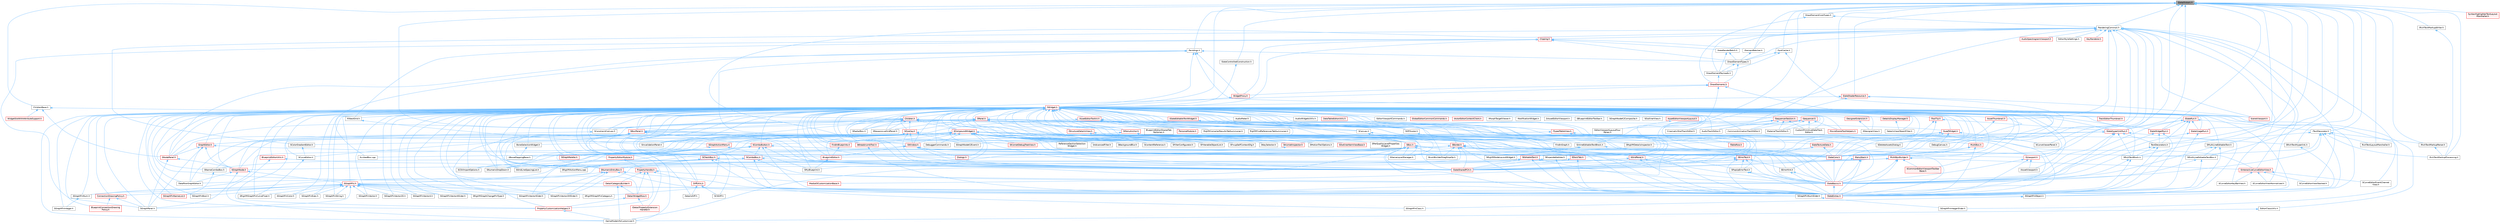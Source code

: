 digraph "SlateGlobals.h"
{
 // INTERACTIVE_SVG=YES
 // LATEX_PDF_SIZE
  bgcolor="transparent";
  edge [fontname=Helvetica,fontsize=10,labelfontname=Helvetica,labelfontsize=10];
  node [fontname=Helvetica,fontsize=10,shape=box,height=0.2,width=0.4];
  Node1 [id="Node000001",label="SlateGlobals.h",height=0.2,width=0.4,color="gray40", fillcolor="grey60", style="filled", fontcolor="black",tooltip=" "];
  Node1 -> Node2 [id="edge1_Node000001_Node000002",dir="back",color="steelblue1",style="solid",tooltip=" "];
  Node2 [id="Node000002",label="ChildrenBase.h",height=0.2,width=0.4,color="grey40", fillcolor="white", style="filled",URL="$d8/db1/ChildrenBase_8h.html",tooltip=" "];
  Node2 -> Node3 [id="edge2_Node000002_Node000003",dir="back",color="steelblue1",style="solid",tooltip=" "];
  Node3 [id="Node000003",label="Children.h",height=0.2,width=0.4,color="red", fillcolor="#FFF0F0", style="filled",URL="$db/d68/Children_8h.html",tooltip=" "];
  Node3 -> Node86 [id="edge3_Node000003_Node000086",dir="back",color="steelblue1",style="solid",tooltip=" "];
  Node86 [id="Node000086",label="SBox.h",height=0.2,width=0.4,color="red", fillcolor="#FFF0F0", style="filled",URL="$dd/d43/SBox_8h.html",tooltip=" "];
  Node86 -> Node87 [id="edge4_Node000086_Node000087",dir="back",color="steelblue1",style="solid",tooltip=" "];
  Node87 [id="Node000087",label="BrushBuilderDragDropOp.h",height=0.2,width=0.4,color="grey40", fillcolor="white", style="filled",URL="$d9/d56/BrushBuilderDragDropOp_8h.html",tooltip=" "];
  Node86 -> Node88 [id="edge5_Node000086_Node000088",dir="back",color="steelblue1",style="solid",tooltip=" "];
  Node88 [id="Node000088",label="GameModeInfoCustomizer.h",height=0.2,width=0.4,color="grey40", fillcolor="white", style="filled",URL="$d5/df3/GameModeInfoCustomizer_8h.html",tooltip=" "];
  Node86 -> Node89 [id="edge6_Node000086_Node000089",dir="back",color="steelblue1",style="solid",tooltip=" "];
  Node89 [id="Node000089",label="SComboBox.h",height=0.2,width=0.4,color="red", fillcolor="#FFF0F0", style="filled",URL="$d2/dd5/SComboBox_8h.html",tooltip=" "];
  Node89 -> Node99 [id="edge7_Node000089_Node000099",dir="back",color="steelblue1",style="solid",tooltip=" "];
  Node99 [id="Node000099",label="SCSVImportOptions.h",height=0.2,width=0.4,color="grey40", fillcolor="white", style="filled",URL="$d7/dfe/SCSVImportOptions_8h.html",tooltip=" "];
  Node89 -> Node102 [id="edge8_Node000089_Node000102",dir="back",color="steelblue1",style="solid",tooltip=" "];
  Node102 [id="Node000102",label="SNameComboBox.h",height=0.2,width=0.4,color="grey40", fillcolor="white", style="filled",URL="$d8/d4b/SNameComboBox_8h.html",tooltip=" "];
  Node102 -> Node47 [id="edge9_Node000102_Node000047",dir="back",color="steelblue1",style="solid",tooltip=" "];
  Node47 [id="Node000047",label="SGraphPinNameList.h",height=0.2,width=0.4,color="red", fillcolor="#FFF0F0", style="filled",URL="$d4/d09/SGraphPinNameList_8h.html",tooltip=" "];
  Node89 -> Node79 [id="edge10_Node000089_Node000079",dir="back",color="steelblue1",style="solid",tooltip=" "];
  Node79 [id="Node000079",label="SlateBasics.h",height=0.2,width=0.4,color="red", fillcolor="#FFF0F0", style="filled",URL="$da/d2f/SlateBasics_8h.html",tooltip=" "];
  Node79 -> Node81 [id="edge11_Node000079_Node000081",dir="back",color="steelblue1",style="solid",tooltip=" "];
  Node81 [id="Node000081",label="SlateExtras.h",height=0.2,width=0.4,color="red", fillcolor="#FFF0F0", style="filled",URL="$d8/dec/SlateExtras_8h.html",tooltip=" "];
  Node89 -> Node81 [id="edge12_Node000089_Node000081",dir="back",color="steelblue1",style="solid",tooltip=" "];
  Node89 -> Node83 [id="edge13_Node000089_Node000083",dir="back",color="steelblue1",style="solid",tooltip=" "];
  Node83 [id="Node000083",label="SlateSharedPCH.h",height=0.2,width=0.4,color="red", fillcolor="#FFF0F0", style="filled",URL="$d1/dfc/SlateSharedPCH_8h.html",tooltip=" "];
  Node86 -> Node120 [id="edge14_Node000086_Node000120",dir="back",color="steelblue1",style="solid",tooltip=" "];
  Node120 [id="Node000120",label="SGameLayerManager.h",height=0.2,width=0.4,color="grey40", fillcolor="white", style="filled",URL="$da/d3a/SGameLayerManager_8h.html",tooltip=" "];
  Node86 -> Node49 [id="edge15_Node000086_Node000049",dir="back",color="steelblue1",style="solid",tooltip=" "];
  Node49 [id="Node000049",label="SGraphPinNum.h",height=0.2,width=0.4,color="grey40", fillcolor="white", style="filled",URL="$d7/da4/SGraphPinNum_8h.html",tooltip=" "];
  Node49 -> Node50 [id="edge16_Node000049_Node000050",dir="back",color="steelblue1",style="solid",tooltip=" "];
  Node50 [id="Node000050",label="SGraphPinInteger.h",height=0.2,width=0.4,color="grey40", fillcolor="white", style="filled",URL="$df/d54/SGraphPinInteger_8h.html",tooltip=" "];
  Node86 -> Node51 [id="edge17_Node000086_Node000051",dir="back",color="steelblue1",style="solid",tooltip=" "];
  Node51 [id="Node000051",label="SGraphPinNumSlider.h",height=0.2,width=0.4,color="grey40", fillcolor="white", style="filled",URL="$d5/d00/SGraphPinNumSlider_8h.html",tooltip=" "];
  Node51 -> Node52 [id="edge18_Node000051_Node000052",dir="back",color="steelblue1",style="solid",tooltip=" "];
  Node52 [id="Node000052",label="SGraphPinIntegerSlider.h",height=0.2,width=0.4,color="grey40", fillcolor="white", style="filled",URL="$da/d60/SGraphPinIntegerSlider_8h.html",tooltip=" "];
  Node86 -> Node59 [id="edge19_Node000086_Node000059",dir="back",color="steelblue1",style="solid",tooltip=" "];
  Node59 [id="Node000059",label="SGraphPinVector2DSlider.h",height=0.2,width=0.4,color="grey40", fillcolor="white", style="filled",URL="$d7/d05/SGraphPinVector2DSlider_8h.html",tooltip=" "];
  Node86 -> Node62 [id="edge20_Node000086_Node000062",dir="back",color="steelblue1",style="solid",tooltip=" "];
  Node62 [id="Node000062",label="SGraphPinVectorSlider.h",height=0.2,width=0.4,color="grey40", fillcolor="white", style="filled",URL="$dc/d38/SGraphPinVectorSlider_8h.html",tooltip=" "];
  Node86 -> Node158 [id="edge21_Node000086_Node000158",dir="back",color="steelblue1",style="solid",tooltip=" "];
  Node158 [id="Node000158",label="SRigVMNodeLayoutWidget.h",height=0.2,width=0.4,color="grey40", fillcolor="white", style="filled",URL="$dc/da9/SRigVMNodeLayoutWidget_8h.html",tooltip=" "];
  Node86 -> Node79 [id="edge22_Node000086_Node000079",dir="back",color="steelblue1",style="solid",tooltip=" "];
  Node86 -> Node81 [id="edge23_Node000086_Node000081",dir="back",color="steelblue1",style="solid",tooltip=" "];
  Node86 -> Node83 [id="edge24_Node000086_Node000083",dir="back",color="steelblue1",style="solid",tooltip=" "];
  Node3 -> Node294 [id="edge25_Node000003_Node000294",dir="back",color="steelblue1",style="solid",tooltip=" "];
  Node294 [id="Node000294",label="SBoxPanel.h",height=0.2,width=0.4,color="red", fillcolor="#FFF0F0", style="filled",URL="$d8/de6/SBoxPanel_8h.html",tooltip=" "];
  Node294 -> Node268 [id="edge26_Node000294_Node000268",dir="back",color="steelblue1",style="solid",tooltip=" "];
  Node268 [id="Node000268",label="DiffUtils.h",height=0.2,width=0.4,color="red", fillcolor="#FFF0F0", style="filled",URL="$d4/d91/DiffUtils_8h.html",tooltip=" "];
  Node268 -> Node273 [id="edge27_Node000268_Node000273",dir="back",color="steelblue1",style="solid",tooltip=" "];
  Node273 [id="Node000273",label="DetailsDiff.h",height=0.2,width=0.4,color="grey40", fillcolor="white", style="filled",URL="$de/dfc/DetailsDiff_8h.html",tooltip=" "];
  Node268 -> Node274 [id="edge28_Node000268_Node000274",dir="back",color="steelblue1",style="solid",tooltip=" "];
  Node274 [id="Node000274",label="SCSDiff.h",height=0.2,width=0.4,color="grey40", fillcolor="white", style="filled",URL="$da/dc5/SCSDiff_8h.html",tooltip=" "];
  Node294 -> Node88 [id="edge29_Node000294_Node000088",dir="back",color="steelblue1",style="solid",tooltip=" "];
  Node294 -> Node317 [id="edge30_Node000294_Node000317",dir="back",color="steelblue1",style="solid",tooltip=" "];
  Node317 [id="Node000317",label="PropertyCustomizationHelpers.h",height=0.2,width=0.4,color="red", fillcolor="#FFF0F0", style="filled",URL="$d7/dd0/PropertyCustomizationHelpers_8h.html",tooltip=" "];
  Node317 -> Node88 [id="edge31_Node000317_Node000088",dir="back",color="steelblue1",style="solid",tooltip=" "];
  Node294 -> Node321 [id="edge32_Node000294_Node000321",dir="back",color="steelblue1",style="solid",tooltip=" "];
  Node321 [id="Node000321",label="SBreadcrumbTrail.h",height=0.2,width=0.4,color="red", fillcolor="#FFF0F0", style="filled",URL="$d4/de2/SBreadcrumbTrail_8h.html",tooltip=" "];
  Node321 -> Node81 [id="edge33_Node000321_Node000081",dir="back",color="steelblue1",style="solid",tooltip=" "];
  Node294 -> Node322 [id="edge34_Node000294_Node000322",dir="back",color="steelblue1",style="solid",tooltip=" "];
  Node322 [id="Node000322",label="SComboButton.h",height=0.2,width=0.4,color="red", fillcolor="#FFF0F0", style="filled",URL="$dc/d43/SComboButton_8h.html",tooltip=" "];
  Node322 -> Node164 [id="edge35_Node000322_Node000164",dir="back",color="steelblue1",style="solid",tooltip=" "];
  Node164 [id="Node000164",label="SBoneMappingBase.h",height=0.2,width=0.4,color="grey40", fillcolor="white", style="filled",URL="$d7/d49/SBoneMappingBase_8h.html",tooltip=" "];
  Node322 -> Node89 [id="edge36_Node000322_Node000089",dir="back",color="steelblue1",style="solid",tooltip=" "];
  Node322 -> Node139 [id="edge37_Node000322_Node000139",dir="back",color="steelblue1",style="solid",tooltip=" "];
  Node139 [id="Node000139",label="SGridLineSpacingList.h",height=0.2,width=0.4,color="grey40", fillcolor="white", style="filled",URL="$db/d48/SGridLineSpacingList_8h.html",tooltip=" "];
  Node322 -> Node146 [id="edge38_Node000322_Node000146",dir="back",color="steelblue1",style="solid",tooltip=" "];
  Node146 [id="Node000146",label="SNumericDropDown.h",height=0.2,width=0.4,color="grey40", fillcolor="white", style="filled",URL="$d3/d12/SNumericDropDown_8h.html",tooltip=" "];
  Node322 -> Node326 [id="edge39_Node000322_Node000326",dir="back",color="steelblue1",style="solid",tooltip=" "];
  Node326 [id="Node000326",label="SPopUpErrorText.h",height=0.2,width=0.4,color="grey40", fillcolor="white", style="filled",URL="$d7/d15/SPopUpErrorText_8h.html",tooltip=" "];
  Node326 -> Node79 [id="edge40_Node000326_Node000079",dir="back",color="steelblue1",style="solid",tooltip=" "];
  Node326 -> Node81 [id="edge41_Node000326_Node000081",dir="back",color="steelblue1",style="solid",tooltip=" "];
  Node322 -> Node79 [id="edge42_Node000322_Node000079",dir="back",color="steelblue1",style="solid",tooltip=" "];
  Node322 -> Node81 [id="edge43_Node000322_Node000081",dir="back",color="steelblue1",style="solid",tooltip=" "];
  Node322 -> Node83 [id="edge44_Node000322_Node000083",dir="back",color="steelblue1",style="solid",tooltip=" "];
  Node294 -> Node139 [id="edge45_Node000294_Node000139",dir="back",color="steelblue1",style="solid",tooltip=" "];
  Node294 -> Node146 [id="edge46_Node000294_Node000146",dir="back",color="steelblue1",style="solid",tooltip=" "];
  Node294 -> Node329 [id="edge47_Node000294_Node000329",dir="back",color="steelblue1",style="solid",tooltip=" "];
  Node329 [id="Node000329",label="SNumericEntryBox.h",height=0.2,width=0.4,color="red", fillcolor="#FFF0F0", style="filled",URL="$d8/d1a/SNumericEntryBox_8h.html",tooltip=" "];
  Node329 -> Node49 [id="edge48_Node000329_Node000049",dir="back",color="steelblue1",style="solid",tooltip=" "];
  Node329 -> Node51 [id="edge49_Node000329_Node000051",dir="back",color="steelblue1",style="solid",tooltip=" "];
  Node329 -> Node59 [id="edge50_Node000329_Node000059",dir="back",color="steelblue1",style="solid",tooltip=" "];
  Node329 -> Node62 [id="edge51_Node000329_Node000062",dir="back",color="steelblue1",style="solid",tooltip=" "];
  Node329 -> Node81 [id="edge52_Node000329_Node000081",dir="back",color="steelblue1",style="solid",tooltip=" "];
  Node294 -> Node344 [id="edge53_Node000294_Node000344",dir="back",color="steelblue1",style="solid",tooltip=" "];
  Node344 [id="Node000344",label="SWindow.h",height=0.2,width=0.4,color="red", fillcolor="#FFF0F0", style="filled",URL="$d2/d6d/SWindow_8h.html",tooltip=" "];
  Node344 -> Node171 [id="edge54_Node000344_Node000171",dir="back",color="steelblue1",style="solid",tooltip=" "];
  Node171 [id="Node000171",label="BlueprintEditor.h",height=0.2,width=0.4,color="red", fillcolor="#FFF0F0", style="filled",URL="$df/d7d/BlueprintEditor_8h.html",tooltip=" "];
  Node171 -> Node178 [id="edge55_Node000171_Node000178",dir="back",color="steelblue1",style="solid",tooltip=" "];
  Node178 [id="Node000178",label="SMyBlueprint.h",height=0.2,width=0.4,color="grey40", fillcolor="white", style="filled",URL="$d3/d34/SMyBlueprint_8h.html",tooltip=" "];
  Node344 -> Node346 [id="edge56_Node000344_Node000346",dir="back",color="steelblue1",style="solid",tooltip=" "];
  Node346 [id="Node000346",label="Dialogs.h",height=0.2,width=0.4,color="red", fillcolor="#FFF0F0", style="filled",URL="$d2/d5c/Dialogs_8h.html",tooltip=" "];
  Node344 -> Node566 [id="edge57_Node000344_Node000566",dir="back",color="steelblue1",style="solid",tooltip=" "];
  Node566 [id="Node000566",label="MenuStack.h",height=0.2,width=0.4,color="red", fillcolor="#FFF0F0", style="filled",URL="$d8/d80/MenuStack_8h.html",tooltip=" "];
  Node566 -> Node79 [id="edge58_Node000566_Node000079",dir="back",color="steelblue1",style="solid",tooltip=" "];
  Node566 -> Node81 [id="edge59_Node000566_Node000081",dir="back",color="steelblue1",style="solid",tooltip=" "];
  Node566 -> Node83 [id="edge60_Node000566_Node000083",dir="back",color="steelblue1",style="solid",tooltip=" "];
  Node344 -> Node603 [id="edge61_Node000344_Node000603",dir="back",color="steelblue1",style="solid",tooltip=" "];
  Node603 [id="Node000603",label="PropertyEditorModule.h",height=0.2,width=0.4,color="red", fillcolor="#FFF0F0", style="filled",URL="$d5/d90/PropertyEditorModule_8h.html",tooltip=" "];
  Node603 -> Node607 [id="edge62_Node000603_Node000607",dir="back",color="steelblue1",style="solid",tooltip=" "];
  Node607 [id="Node000607",label="PropertyHandle.h",height=0.2,width=0.4,color="red", fillcolor="#FFF0F0", style="filled",URL="$d7/d90/PropertyHandle_8h.html",tooltip=" "];
  Node607 -> Node608 [id="edge63_Node000607_Node000608",dir="back",color="steelblue1",style="solid",tooltip=" "];
  Node608 [id="Node000608",label="DetailCategoryBuilder.h",height=0.2,width=0.4,color="red", fillcolor="#FFF0F0", style="filled",URL="$d9/de8/DetailCategoryBuilder_8h.html",tooltip=" "];
  Node608 -> Node610 [id="edge64_Node000608_Node000610",dir="back",color="steelblue1",style="solid",tooltip=" "];
  Node610 [id="Node000610",label="DetailWidgetRow.h",height=0.2,width=0.4,color="red", fillcolor="#FFF0F0", style="filled",URL="$d4/d4d/DetailWidgetRow_8h.html",tooltip=" "];
  Node610 -> Node611 [id="edge65_Node000610_Node000611",dir="back",color="steelblue1",style="solid",tooltip=" "];
  Node611 [id="Node000611",label="IDetailPropertyExtension\lHandler.h",height=0.2,width=0.4,color="red", fillcolor="#FFF0F0", style="filled",URL="$d6/d81/IDetailPropertyExtensionHandler_8h.html",tooltip=" "];
  Node610 -> Node317 [id="edge66_Node000610_Node000317",dir="back",color="steelblue1",style="solid",tooltip=" "];
  Node608 -> Node88 [id="edge67_Node000608_Node000088",dir="back",color="steelblue1",style="solid",tooltip=" "];
  Node607 -> Node610 [id="edge68_Node000607_Node000610",dir="back",color="steelblue1",style="solid",tooltip=" "];
  Node607 -> Node268 [id="edge69_Node000607_Node000268",dir="back",color="steelblue1",style="solid",tooltip=" "];
  Node607 -> Node634 [id="edge70_Node000607_Node000634",dir="back",color="steelblue1",style="solid",tooltip=" "];
  Node634 [id="Node000634",label="MediaIOCustomizationBase.h",height=0.2,width=0.4,color="red", fillcolor="#FFF0F0", style="filled",URL="$d2/dd0/MediaIOCustomizationBase_8h.html",tooltip=" "];
  Node607 -> Node317 [id="edge71_Node000607_Node000317",dir="back",color="steelblue1",style="solid",tooltip=" "];
  Node344 -> Node644 [id="edge72_Node000344_Node000644",dir="back",color="steelblue1",style="solid",tooltip=" "];
  Node644 [id="Node000644",label="SViewport.h",height=0.2,width=0.4,color="red", fillcolor="#FFF0F0", style="filled",URL="$d8/db1/SViewport_8h.html",tooltip=" "];
  Node644 -> Node645 [id="edge73_Node000644_Node000645",dir="back",color="steelblue1",style="solid",tooltip=" "];
  Node645 [id="Node000645",label="IAssetViewport.h",height=0.2,width=0.4,color="grey40", fillcolor="white", style="filled",URL="$de/d65/IAssetViewport_8h.html",tooltip=" "];
  Node644 -> Node79 [id="edge74_Node000644_Node000079",dir="back",color="steelblue1",style="solid",tooltip=" "];
  Node644 -> Node81 [id="edge75_Node000644_Node000081",dir="back",color="steelblue1",style="solid",tooltip=" "];
  Node344 -> Node77 [id="edge76_Node000344_Node000077",dir="back",color="steelblue1",style="solid",tooltip=" "];
  Node77 [id="Node000077",label="SlateCore.h",height=0.2,width=0.4,color="red", fillcolor="#FFF0F0", style="filled",URL="$dc/d03/SlateCore_8h.html",tooltip=" "];
  Node77 -> Node79 [id="edge77_Node000077_Node000079",dir="back",color="steelblue1",style="solid",tooltip=" "];
  Node344 -> Node83 [id="edge78_Node000344_Node000083",dir="back",color="steelblue1",style="solid",tooltip=" "];
  Node294 -> Node77 [id="edge79_Node000294_Node000077",dir="back",color="steelblue1",style="solid",tooltip=" "];
  Node294 -> Node83 [id="edge80_Node000294_Node000083",dir="back",color="steelblue1",style="solid",tooltip=" "];
  Node3 -> Node672 [id="edge81_Node000003_Node000672",dir="back",color="steelblue1",style="solid",tooltip=" "];
  Node672 [id="Node000672",label="SCanvas.h",height=0.2,width=0.4,color="grey40", fillcolor="white", style="filled",URL="$d4/dfa/SCanvas_8h.html",tooltip=" "];
  Node672 -> Node120 [id="edge82_Node000672_Node000120",dir="back",color="steelblue1",style="solid",tooltip=" "];
  Node672 -> Node79 [id="edge83_Node000672_Node000079",dir="back",color="steelblue1",style="solid",tooltip=" "];
  Node672 -> Node81 [id="edge84_Node000672_Node000081",dir="back",color="steelblue1",style="solid",tooltip=" "];
  Node3 -> Node674 [id="edge85_Node000003_Node000674",dir="back",color="steelblue1",style="solid",tooltip=" "];
  Node674 [id="Node000674",label="SCompoundWidget.h",height=0.2,width=0.4,color="red", fillcolor="#FFF0F0", style="filled",URL="$db/d0b/SCompoundWidget_8h.html",tooltip=" "];
  Node674 -> Node163 [id="edge86_Node000674_Node000163",dir="back",color="steelblue1",style="solid",tooltip=" "];
  Node163 [id="Node000163",label="BoneSelectionWidget.h",height=0.2,width=0.4,color="grey40", fillcolor="white", style="filled",URL="$d4/dd3/BoneSelectionWidget_8h.html",tooltip=" "];
  Node163 -> Node164 [id="edge87_Node000163_Node000164",dir="back",color="steelblue1",style="solid",tooltip=" "];
  Node674 -> Node687 [id="edge88_Node000674_Node000687",dir="back",color="steelblue1",style="solid",tooltip=" "];
  Node687 [id="Node000687",label="DebuggerCommands.h",height=0.2,width=0.4,color="grey40", fillcolor="white", style="filled",URL="$dc/da1/DebuggerCommands_8h.html",tooltip=" "];
  Node674 -> Node346 [id="edge89_Node000674_Node000346",dir="back",color="steelblue1",style="solid",tooltip=" "];
  Node674 -> Node170 [id="edge90_Node000674_Node000170",dir="back",color="steelblue1",style="solid",tooltip=" "];
  Node170 [id="Node000170",label="FindInBlueprints.h",height=0.2,width=0.4,color="red", fillcolor="#FFF0F0", style="filled",URL="$d0/d27/FindInBlueprints_8h.html",tooltip=" "];
  Node170 -> Node171 [id="edge91_Node000170_Node000171",dir="back",color="steelblue1",style="solid",tooltip=" "];
  Node674 -> Node185 [id="edge92_Node000674_Node000185",dir="back",color="steelblue1",style="solid",tooltip=" "];
  Node185 [id="Node000185",label="FindInGraph.h",height=0.2,width=0.4,color="grey40", fillcolor="white", style="filled",URL="$de/d36/FindInGraph_8h.html",tooltip=" "];
  Node674 -> Node688 [id="edge93_Node000674_Node000688",dir="back",color="steelblue1",style="solid",tooltip=" "];
  Node688 [id="Node000688",label="GraphEditor.h",height=0.2,width=0.4,color="red", fillcolor="#FFF0F0", style="filled",URL="$dc/dc5/GraphEditor_8h.html",tooltip=" "];
  Node688 -> Node171 [id="edge94_Node000688_Node000171",dir="back",color="steelblue1",style="solid",tooltip=" "];
  Node688 -> Node17 [id="edge95_Node000688_Node000017",dir="back",color="steelblue1",style="solid",tooltip=" "];
  Node17 [id="Node000017",label="DataflowGraphEditor.h",height=0.2,width=0.4,color="grey40", fillcolor="white", style="filled",URL="$d4/dfa/DataflowGraphEditor_8h.html",tooltip=" "];
  Node688 -> Node16 [id="edge96_Node000688_Node000016",dir="back",color="steelblue1",style="solid",tooltip=" "];
  Node16 [id="Node000016",label="SGraphNode.h",height=0.2,width=0.4,color="red", fillcolor="#FFF0F0", style="filled",URL="$d2/d30/SGraphNode_8h.html",tooltip=" "];
  Node16 -> Node17 [id="edge97_Node000016_Node000017",dir="back",color="steelblue1",style="solid",tooltip=" "];
  Node16 -> Node34 [id="edge98_Node000016_Node000034",dir="back",color="steelblue1",style="solid",tooltip=" "];
  Node34 [id="Node000034",label="SGraphPanel.h",height=0.2,width=0.4,color="grey40", fillcolor="white", style="filled",URL="$d2/dcf/SGraphPanel_8h.html",tooltip=" "];
  Node16 -> Node35 [id="edge99_Node000016_Node000035",dir="back",color="steelblue1",style="solid",tooltip=" "];
  Node35 [id="Node000035",label="SGraphPin.h",height=0.2,width=0.4,color="red", fillcolor="#FFF0F0", style="filled",URL="$d1/dd1/SGraphPin_8h.html",tooltip=" "];
  Node35 -> Node36 [id="edge100_Node000035_Node000036",dir="back",color="steelblue1",style="solid",tooltip=" "];
  Node36 [id="Node000036",label="ConnectionDrawingPolicy.h",height=0.2,width=0.4,color="red", fillcolor="#FFF0F0", style="filled",URL="$d5/dc8/ConnectionDrawingPolicy_8h.html",tooltip=" "];
  Node36 -> Node37 [id="edge101_Node000036_Node000037",dir="back",color="steelblue1",style="solid",tooltip=" "];
  Node37 [id="Node000037",label="BlueprintConnectionDrawing\lPolicy.h",height=0.2,width=0.4,color="red", fillcolor="#FFF0F0", style="filled",URL="$d2/dfc/BlueprintConnectionDrawingPolicy_8h.html",tooltip=" "];
  Node36 -> Node34 [id="edge102_Node000036_Node000034",dir="back",color="steelblue1",style="solid",tooltip=" "];
  Node35 -> Node34 [id="edge103_Node000035_Node000034",dir="back",color="steelblue1",style="solid",tooltip=" "];
  Node35 -> Node43 [id="edge104_Node000035_Node000043",dir="back",color="steelblue1",style="solid",tooltip=" "];
  Node43 [id="Node000043",label="SGraphPinBool.h",height=0.2,width=0.4,color="grey40", fillcolor="white", style="filled",URL="$d8/d82/SGraphPinBool_8h.html",tooltip=" "];
  Node35 -> Node44 [id="edge105_Node000035_Node000044",dir="back",color="steelblue1",style="solid",tooltip=" "];
  Node44 [id="Node000044",label="SGraphPinColor.h",height=0.2,width=0.4,color="grey40", fillcolor="white", style="filled",URL="$dd/d8d/SGraphPinColor_8h.html",tooltip=" "];
  Node35 -> Node46 [id="edge106_Node000035_Node000046",dir="back",color="steelblue1",style="solid",tooltip=" "];
  Node46 [id="Node000046",label="SGraphPinExec.h",height=0.2,width=0.4,color="grey40", fillcolor="white", style="filled",URL="$d1/d4c/SGraphPinExec_8h.html",tooltip=" "];
  Node35 -> Node47 [id="edge107_Node000035_Node000047",dir="back",color="steelblue1",style="solid",tooltip=" "];
  Node35 -> Node49 [id="edge108_Node000035_Node000049",dir="back",color="steelblue1",style="solid",tooltip=" "];
  Node35 -> Node51 [id="edge109_Node000035_Node000051",dir="back",color="steelblue1",style="solid",tooltip=" "];
  Node35 -> Node53 [id="edge110_Node000035_Node000053",dir="back",color="steelblue1",style="solid",tooltip=" "];
  Node53 [id="Node000053",label="SGraphPinObject.h",height=0.2,width=0.4,color="grey40", fillcolor="white", style="filled",URL="$da/dd6/SGraphPinObject_8h.html",tooltip=" "];
  Node53 -> Node54 [id="edge111_Node000053_Node000054",dir="back",color="steelblue1",style="solid",tooltip=" "];
  Node54 [id="Node000054",label="SGraphPinClass.h",height=0.2,width=0.4,color="grey40", fillcolor="white", style="filled",URL="$df/d8d/SGraphPinClass_8h.html",tooltip=" "];
  Node35 -> Node55 [id="edge112_Node000035_Node000055",dir="back",color="steelblue1",style="solid",tooltip=" "];
  Node55 [id="Node000055",label="SGraphPinString.h",height=0.2,width=0.4,color="grey40", fillcolor="white", style="filled",URL="$d0/d49/SGraphPinString_8h.html",tooltip=" "];
  Node35 -> Node57 [id="edge113_Node000035_Node000057",dir="back",color="steelblue1",style="solid",tooltip=" "];
  Node57 [id="Node000057",label="SGraphPinVector.h",height=0.2,width=0.4,color="grey40", fillcolor="white", style="filled",URL="$d8/de7/SGraphPinVector_8h.html",tooltip=" "];
  Node35 -> Node58 [id="edge114_Node000035_Node000058",dir="back",color="steelblue1",style="solid",tooltip=" "];
  Node58 [id="Node000058",label="SGraphPinVector2D.h",height=0.2,width=0.4,color="grey40", fillcolor="white", style="filled",URL="$d7/d67/SGraphPinVector2D_8h.html",tooltip=" "];
  Node35 -> Node59 [id="edge115_Node000035_Node000059",dir="back",color="steelblue1",style="solid",tooltip=" "];
  Node35 -> Node60 [id="edge116_Node000035_Node000060",dir="back",color="steelblue1",style="solid",tooltip=" "];
  Node60 [id="Node000060",label="SGraphPinVector4.h",height=0.2,width=0.4,color="grey40", fillcolor="white", style="filled",URL="$d4/d94/SGraphPinVector4_8h.html",tooltip=" "];
  Node35 -> Node61 [id="edge117_Node000035_Node000061",dir="back",color="steelblue1",style="solid",tooltip=" "];
  Node61 [id="Node000061",label="SGraphPinVector4Slider.h",height=0.2,width=0.4,color="grey40", fillcolor="white", style="filled",URL="$d9/db8/SGraphPinVector4Slider_8h.html",tooltip=" "];
  Node35 -> Node62 [id="edge118_Node000035_Node000062",dir="back",color="steelblue1",style="solid",tooltip=" "];
  Node35 -> Node63 [id="edge119_Node000035_Node000063",dir="back",color="steelblue1",style="solid",tooltip=" "];
  Node63 [id="Node000063",label="SRigVMGraphChangePinType.h",height=0.2,width=0.4,color="grey40", fillcolor="white", style="filled",URL="$d4/da7/SRigVMGraphChangePinType_8h.html",tooltip=" "];
  Node35 -> Node64 [id="edge120_Node000035_Node000064",dir="back",color="steelblue1",style="solid",tooltip=" "];
  Node64 [id="Node000064",label="SRigVMGraphPinCategory.h",height=0.2,width=0.4,color="grey40", fillcolor="white", style="filled",URL="$da/d67/SRigVMGraphPinCategory_8h.html",tooltip=" "];
  Node35 -> Node65 [id="edge121_Node000035_Node000065",dir="back",color="steelblue1",style="solid",tooltip=" "];
  Node65 [id="Node000065",label="SRigVMGraphPinCurveFloat.h",height=0.2,width=0.4,color="grey40", fillcolor="white", style="filled",URL="$d3/d13/SRigVMGraphPinCurveFloat_8h.html",tooltip=" "];
  Node688 -> Node34 [id="edge122_Node000688_Node000034",dir="back",color="steelblue1",style="solid",tooltip=" "];
  Node688 -> Node6 [id="edge123_Node000688_Node000006",dir="back",color="steelblue1",style="solid",tooltip=" "];
  Node6 [id="Node000006",label="SNodePanel.h",height=0.2,width=0.4,color="red", fillcolor="#FFF0F0", style="filled",URL="$da/db1/SNodePanel_8h.html",tooltip=" "];
  Node6 -> Node16 [id="edge124_Node000006_Node000016",dir="back",color="steelblue1",style="solid",tooltip=" "];
  Node6 -> Node34 [id="edge125_Node000006_Node000034",dir="back",color="steelblue1",style="solid",tooltip=" "];
  Node674 -> Node122 [id="edge126_Node000674_Node000122",dir="back",color="steelblue1",style="solid",tooltip=" "];
  Node122 [id="Node000122",label="MultiBox.h",height=0.2,width=0.4,color="red", fillcolor="#FFF0F0", style="filled",URL="$d5/d73/MultiBox_8h.html",tooltip=" "];
  Node122 -> Node123 [id="edge127_Node000122_Node000123",dir="back",color="steelblue1",style="solid",tooltip=" "];
  Node123 [id="Node000123",label="MultiBoxBuilder.h",height=0.2,width=0.4,color="red", fillcolor="#FFF0F0", style="filled",URL="$d5/d36/MultiBoxBuilder_8h.html",tooltip=" "];
  Node123 -> Node135 [id="edge128_Node000123_Node000135",dir="back",color="steelblue1",style="solid",tooltip=" "];
  Node135 [id="Node000135",label="SCommonEditorViewportToolbar\lBase.h",height=0.2,width=0.4,color="red", fillcolor="#FFF0F0", style="filled",URL="$d0/d79/SCommonEditorViewportToolbarBase_8h.html",tooltip=" "];
  Node123 -> Node139 [id="edge129_Node000123_Node000139",dir="back",color="steelblue1",style="solid",tooltip=" "];
  Node123 -> Node140 [id="edge130_Node000123_Node000140",dir="back",color="steelblue1",style="solid",tooltip=" "];
  Node140 [id="Node000140",label="SInteractiveCurveEditorView.h",height=0.2,width=0.4,color="red", fillcolor="#FFF0F0", style="filled",URL="$d2/dd9/SInteractiveCurveEditorView_8h.html",tooltip=" "];
  Node140 -> Node141 [id="edge131_Node000140_Node000141",dir="back",color="steelblue1",style="solid",tooltip=" "];
  Node141 [id="Node000141",label="SCurveEditorEventChannel\lView.h",height=0.2,width=0.4,color="grey40", fillcolor="white", style="filled",URL="$d9/df1/SCurveEditorEventChannelView_8h.html",tooltip=" "];
  Node140 -> Node142 [id="edge132_Node000140_Node000142",dir="back",color="steelblue1",style="solid",tooltip=" "];
  Node142 [id="Node000142",label="SCurveEditorKeyBarView.h",height=0.2,width=0.4,color="grey40", fillcolor="white", style="filled",URL="$d8/d9c/SCurveEditorKeyBarView_8h.html",tooltip=" "];
  Node140 -> Node144 [id="edge133_Node000140_Node000144",dir="back",color="steelblue1",style="solid",tooltip=" "];
  Node144 [id="Node000144",label="SCurveEditorViewNormalized.h",height=0.2,width=0.4,color="grey40", fillcolor="white", style="filled",URL="$d5/de3/SCurveEditorViewNormalized_8h.html",tooltip=" "];
  Node140 -> Node145 [id="edge134_Node000140_Node000145",dir="back",color="steelblue1",style="solid",tooltip=" "];
  Node145 [id="Node000145",label="SCurveEditorViewStacked.h",height=0.2,width=0.4,color="grey40", fillcolor="white", style="filled",URL="$d0/d5a/SCurveEditorViewStacked_8h.html",tooltip=" "];
  Node123 -> Node146 [id="edge135_Node000123_Node000146",dir="back",color="steelblue1",style="solid",tooltip=" "];
  Node123 -> Node79 [id="edge136_Node000123_Node000079",dir="back",color="steelblue1",style="solid",tooltip=" "];
  Node123 -> Node81 [id="edge137_Node000123_Node000081",dir="back",color="steelblue1",style="solid",tooltip=" "];
  Node123 -> Node83 [id="edge138_Node000123_Node000083",dir="back",color="steelblue1",style="solid",tooltip=" "];
  Node122 -> Node79 [id="edge139_Node000122_Node000079",dir="back",color="steelblue1",style="solid",tooltip=" "];
  Node122 -> Node81 [id="edge140_Node000122_Node000081",dir="back",color="steelblue1",style="solid",tooltip=" "];
  Node674 -> Node317 [id="edge141_Node000674_Node000317",dir="back",color="steelblue1",style="solid",tooltip=" "];
  Node674 -> Node243 [id="edge142_Node000674_Node000243",dir="back",color="steelblue1",style="solid",tooltip=" "];
  Node243 [id="Node000243",label="ReferenceSectionSelection\lWidget.h",height=0.2,width=0.4,color="grey40", fillcolor="white", style="filled",URL="$db/d75/ReferenceSectionSelectionWidget_8h.html",tooltip=" "];
  Node674 -> Node277 [id="edge143_Node000674_Node000277",dir="back",color="steelblue1",style="solid",tooltip=" "];
  Node277 [id="Node000277",label="SAdvancedFilter.h",height=0.2,width=0.4,color="grey40", fillcolor="white", style="filled",URL="$d1/d68/SAdvancedFilter_8h.html",tooltip=" "];
  Node674 -> Node709 [id="edge144_Node000674_Node000709",dir="back",color="steelblue1",style="solid",tooltip=" "];
  Node709 [id="Node000709",label="SBackgroundBlur.h",height=0.2,width=0.4,color="grey40", fillcolor="white", style="filled",URL="$d7/d30/SBackgroundBlur_8h.html",tooltip=" "];
  Node674 -> Node164 [id="edge145_Node000674_Node000164",dir="back",color="steelblue1",style="solid",tooltip=" "];
  Node674 -> Node711 [id="edge146_Node000674_Node000711",dir="back",color="steelblue1",style="solid",tooltip=" "];
  Node711 [id="Node000711",label="SBorder.h",height=0.2,width=0.4,color="red", fillcolor="#FFF0F0", style="filled",URL="$d2/d10/SBorder_8h.html",tooltip=" "];
  Node711 -> Node87 [id="edge147_Node000711_Node000087",dir="back",color="steelblue1",style="solid",tooltip=" "];
  Node711 -> Node346 [id="edge148_Node000711_Node000346",dir="back",color="steelblue1",style="solid",tooltip=" "];
  Node711 -> Node662 [id="edge149_Node000711_Node000662",dir="back",color="steelblue1",style="solid",tooltip=" "];
  Node662 [id="Node000662",label="SDockTab.h",height=0.2,width=0.4,color="red", fillcolor="#FFF0F0", style="filled",URL="$d2/d6f/SDockTab_8h.html",tooltip=" "];
  Node662 -> Node81 [id="edge150_Node000662_Node000081",dir="back",color="steelblue1",style="solid",tooltip=" "];
  Node662 -> Node83 [id="edge151_Node000662_Node000083",dir="back",color="steelblue1",style="solid",tooltip=" "];
  Node711 -> Node718 [id="edge152_Node000711_Node000718",dir="back",color="steelblue1",style="solid",tooltip=" "];
  Node718 [id="Node000718",label="SErrorText.h",height=0.2,width=0.4,color="red", fillcolor="#FFF0F0", style="filled",URL="$d7/d9a/SErrorText_8h.html",tooltip=" "];
  Node718 -> Node719 [id="edge153_Node000718_Node000719",dir="back",color="steelblue1",style="solid",tooltip=" "];
  Node719 [id="Node000719",label="SErrorHint.h",height=0.2,width=0.4,color="grey40", fillcolor="white", style="filled",URL="$d9/d4d/SErrorHint_8h.html",tooltip=" "];
  Node719 -> Node79 [id="edge154_Node000719_Node000079",dir="back",color="steelblue1",style="solid",tooltip=" "];
  Node719 -> Node81 [id="edge155_Node000719_Node000081",dir="back",color="steelblue1",style="solid",tooltip=" "];
  Node718 -> Node16 [id="edge156_Node000718_Node000016",dir="back",color="steelblue1",style="solid",tooltip=" "];
  Node718 -> Node326 [id="edge157_Node000718_Node000326",dir="back",color="steelblue1",style="solid",tooltip=" "];
  Node718 -> Node79 [id="edge158_Node000718_Node000079",dir="back",color="steelblue1",style="solid",tooltip=" "];
  Node718 -> Node81 [id="edge159_Node000718_Node000081",dir="back",color="steelblue1",style="solid",tooltip=" "];
  Node718 -> Node83 [id="edge160_Node000718_Node000083",dir="back",color="steelblue1",style="solid",tooltip=" "];
  Node711 -> Node35 [id="edge161_Node000711_Node000035",dir="back",color="steelblue1",style="solid",tooltip=" "];
  Node711 -> Node5 [id="edge162_Node000711_Node000005",dir="back",color="steelblue1",style="solid",tooltip=" "];
  Node5 [id="Node000005",label="SLinkedBox.cpp",height=0.2,width=0.4,color="grey40", fillcolor="white", style="filled",URL="$de/dd2/SLinkedBox_8cpp.html",tooltip=" "];
  Node711 -> Node747 [id="edge163_Node000711_Node000747",dir="back",color="steelblue1",style="solid",tooltip=" "];
  Node747 [id="Node000747",label="SMultiLineEditableTextBox.h",height=0.2,width=0.4,color="grey40", fillcolor="white", style="filled",URL="$da/d53/SMultiLineEditableTextBox_8h.html",tooltip=" "];
  Node747 -> Node79 [id="edge164_Node000747_Node000079",dir="back",color="steelblue1",style="solid",tooltip=" "];
  Node747 -> Node81 [id="edge165_Node000747_Node000081",dir="back",color="steelblue1",style="solid",tooltip=" "];
  Node711 -> Node329 [id="edge166_Node000711_Node000329",dir="back",color="steelblue1",style="solid",tooltip=" "];
  Node711 -> Node79 [id="edge167_Node000711_Node000079",dir="back",color="steelblue1",style="solid",tooltip=" "];
  Node711 -> Node81 [id="edge168_Node000711_Node000081",dir="back",color="steelblue1",style="solid",tooltip=" "];
  Node711 -> Node83 [id="edge169_Node000711_Node000083",dir="back",color="steelblue1",style="solid",tooltip=" "];
  Node674 -> Node321 [id="edge170_Node000674_Node000321",dir="back",color="steelblue1",style="solid",tooltip=" "];
  Node674 -> Node99 [id="edge171_Node000674_Node000099",dir="back",color="steelblue1",style="solid",tooltip=" "];
  Node674 -> Node755 [id="edge172_Node000674_Node000755",dir="back",color="steelblue1",style="solid",tooltip=" "];
  Node755 [id="Node000755",label="SCheckBox.h",height=0.2,width=0.4,color="red", fillcolor="#FFF0F0", style="filled",URL="$d8/d16/SCheckBox_8h.html",tooltip=" "];
  Node755 -> Node17 [id="edge173_Node000755_Node000017",dir="back",color="steelblue1",style="solid",tooltip=" "];
  Node755 -> Node329 [id="edge174_Node000755_Node000329",dir="back",color="steelblue1",style="solid",tooltip=" "];
  Node755 -> Node11 [id="edge175_Node000755_Node000011",dir="back",color="steelblue1",style="solid",tooltip=" "];
  Node11 [id="Node000011",label="SRigVMActionMenu.cpp",height=0.2,width=0.4,color="grey40", fillcolor="white", style="filled",URL="$dc/d4c/SRigVMActionMenu_8cpp.html",tooltip=" "];
  Node755 -> Node79 [id="edge176_Node000755_Node000079",dir="back",color="steelblue1",style="solid",tooltip=" "];
  Node755 -> Node81 [id="edge177_Node000755_Node000081",dir="back",color="steelblue1",style="solid",tooltip=" "];
  Node755 -> Node83 [id="edge178_Node000755_Node000083",dir="back",color="steelblue1",style="solid",tooltip=" "];
  Node674 -> Node762 [id="edge179_Node000674_Node000762",dir="back",color="steelblue1",style="solid",tooltip=" "];
  Node762 [id="Node000762",label="SContentReference.h",height=0.2,width=0.4,color="grey40", fillcolor="white", style="filled",URL="$d3/dc5/SContentReference_8h.html",tooltip=" "];
  Node674 -> Node765 [id="edge180_Node000674_Node000765",dir="back",color="steelblue1",style="solid",tooltip=" "];
  Node765 [id="Node000765",label="SCurveEditor.h",height=0.2,width=0.4,color="grey40", fillcolor="white", style="filled",URL="$db/d9a/SCurveEditor_8h.html",tooltip=" "];
  Node765 -> Node65 [id="edge181_Node000765_Node000065",dir="back",color="steelblue1",style="solid",tooltip=" "];
  Node674 -> Node247 [id="edge182_Node000674_Node000247",dir="back",color="steelblue1",style="solid",tooltip=" "];
  Node247 [id="Node000247",label="SDeleteAssetsDialog.h",height=0.2,width=0.4,color="grey40", fillcolor="white", style="filled",URL="$d7/d0d/SDeleteAssetsDialog_8h.html",tooltip=" "];
  Node674 -> Node719 [id="edge183_Node000674_Node000719",dir="back",color="steelblue1",style="solid",tooltip=" "];
  Node674 -> Node775 [id="edge184_Node000674_Node000775",dir="back",color="steelblue1",style="solid",tooltip=" "];
  Node775 [id="Node000775",label="SExpandableArea.h",height=0.2,width=0.4,color="grey40", fillcolor="white", style="filled",URL="$da/d6a/SExpandableArea_8h.html",tooltip=" "];
  Node775 -> Node81 [id="edge185_Node000775_Node000081",dir="back",color="steelblue1",style="solid",tooltip=" "];
  Node775 -> Node83 [id="edge186_Node000775_Node000083",dir="back",color="steelblue1",style="solid",tooltip=" "];
  Node674 -> Node279 [id="edge187_Node000674_Node000279",dir="back",color="steelblue1",style="solid",tooltip=" "];
  Node279 [id="Node000279",label="SFilterConfigurator.h",height=0.2,width=0.4,color="grey40", fillcolor="white", style="filled",URL="$d8/d8e/SFilterConfigurator_8h.html",tooltip=" "];
  Node674 -> Node248 [id="edge188_Node000674_Node000248",dir="back",color="steelblue1",style="solid",tooltip=" "];
  Node248 [id="Node000248",label="SFilterableObjectList.h",height=0.2,width=0.4,color="grey40", fillcolor="white", style="filled",URL="$dc/de4/SFilterableObjectList_8h.html",tooltip=" "];
  Node674 -> Node110 [id="edge189_Node000674_Node000110",dir="back",color="steelblue1",style="solid",tooltip=" "];
  Node110 [id="Node000110",label="SFixupSelfContextDlg.h",height=0.2,width=0.4,color="grey40", fillcolor="white", style="filled",URL="$d5/da4/SFixupSelfContextDlg_8h.html",tooltip=" "];
  Node674 -> Node120 [id="edge190_Node000674_Node000120",dir="back",color="steelblue1",style="solid",tooltip=" "];
  Node674 -> Node249 [id="edge191_Node000674_Node000249",dir="back",color="steelblue1",style="solid",tooltip=" "];
  Node249 [id="Node000249",label="SGraphActionMenu.h",height=0.2,width=0.4,color="red", fillcolor="#FFF0F0", style="filled",URL="$d0/d9a/SGraphActionMenu_8h.html",tooltip=" "];
  Node249 -> Node252 [id="edge192_Node000249_Node000252",dir="back",color="steelblue1",style="solid",tooltip=" "];
  Node252 [id="Node000252",label="SGraphPalette.h",height=0.2,width=0.4,color="red", fillcolor="#FFF0F0", style="filled",URL="$d5/dd1/SGraphPalette_8h.html",tooltip=" "];
  Node249 -> Node178 [id="edge193_Node000249_Node000178",dir="back",color="steelblue1",style="solid",tooltip=" "];
  Node674 -> Node16 [id="edge194_Node000674_Node000016",dir="back",color="steelblue1",style="solid",tooltip=" "];
  Node674 -> Node252 [id="edge195_Node000674_Node000252",dir="back",color="steelblue1",style="solid",tooltip=" "];
  Node674 -> Node139 [id="edge196_Node000674_Node000139",dir="back",color="steelblue1",style="solid",tooltip=" "];
  Node674 -> Node780 [id="edge197_Node000674_Node000780",dir="back",color="steelblue1",style="solid",tooltip=" "];
  Node780 [id="Node000780",label="SInlineEditableTextBlock.h",height=0.2,width=0.4,color="grey40", fillcolor="white", style="filled",URL="$d7/dd8/SInlineEditableTextBlock_8h.html",tooltip=" "];
  Node780 -> Node11 [id="edge198_Node000780_Node000011",dir="back",color="steelblue1",style="solid",tooltip=" "];
  Node780 -> Node158 [id="edge199_Node000780_Node000158",dir="back",color="steelblue1",style="solid",tooltip=" "];
  Node780 -> Node81 [id="edge200_Node000780_Node000081",dir="back",color="steelblue1",style="solid",tooltip=" "];
  Node674 -> Node140 [id="edge201_Node000674_Node000140",dir="back",color="steelblue1",style="solid",tooltip=" "];
  Node674 -> Node782 [id="edge202_Node000674_Node000782",dir="back",color="steelblue1",style="solid",tooltip=" "];
  Node782 [id="Node000782",label="SInvalidationPanel.h",height=0.2,width=0.4,color="grey40", fillcolor="white", style="filled",URL="$d7/d86/SInvalidationPanel_8h.html",tooltip=" "];
  Node674 -> Node257 [id="edge203_Node000674_Node000257",dir="back",color="steelblue1",style="solid",tooltip=" "];
  Node257 [id="Node000257",label="SKeySelector.h",height=0.2,width=0.4,color="grey40", fillcolor="white", style="filled",URL="$de/d62/SKeySelector_8h.html",tooltip=" "];
  Node674 -> Node258 [id="edge204_Node000674_Node000258",dir="back",color="steelblue1",style="solid",tooltip=" "];
  Node258 [id="Node000258",label="SKismetDebugTreeView.h",height=0.2,width=0.4,color="red", fillcolor="#FFF0F0", style="filled",URL="$dc/df5/SKismetDebugTreeView_8h.html",tooltip=" "];
  Node674 -> Node785 [id="edge205_Node000674_Node000785",dir="back",color="steelblue1",style="solid",tooltip=" "];
  Node785 [id="Node000785",label="SKismetInspector.h",height=0.2,width=0.4,color="red", fillcolor="#FFF0F0", style="filled",URL="$db/dd1/SKismetInspector_8h.html",tooltip=" "];
  Node785 -> Node171 [id="edge206_Node000785_Node000171",dir="back",color="steelblue1",style="solid",tooltip=" "];
  Node674 -> Node694 [id="edge207_Node000674_Node000694",dir="back",color="steelblue1",style="solid",tooltip=" "];
  Node694 [id="Node000694",label="SMotionTrailOptions.h",height=0.2,width=0.4,color="grey40", fillcolor="white", style="filled",URL="$d2/d53/SMotionTrailOptions_8h.html",tooltip=" "];
  Node674 -> Node178 [id="edge208_Node000674_Node000178",dir="back",color="steelblue1",style="solid",tooltip=" "];
  Node674 -> Node102 [id="edge209_Node000674_Node000102",dir="back",color="steelblue1",style="solid",tooltip=" "];
  Node674 -> Node146 [id="edge210_Node000674_Node000146",dir="back",color="steelblue1",style="solid",tooltip=" "];
  Node674 -> Node329 [id="edge211_Node000674_Node000329",dir="back",color="steelblue1",style="solid",tooltip=" "];
  Node674 -> Node794 [id="edge212_Node000674_Node000794",dir="back",color="steelblue1",style="solid",tooltip=" "];
  Node794 [id="Node000794",label="SOutlinerItemViewBase.h",height=0.2,width=0.4,color="red", fillcolor="#FFF0F0", style="filled",URL="$d8/d1b/SOutlinerItemViewBase_8h.html",tooltip=" "];
  Node674 -> Node798 [id="edge213_Node000674_Node000798",dir="back",color="steelblue1",style="solid",tooltip=" "];
  Node798 [id="Node000798",label="SPerQualityLevelProperties\lWidget.h",height=0.2,width=0.4,color="grey40", fillcolor="white", style="filled",URL="$db/d82/SPerQualityLevelPropertiesWidget_8h.html",tooltip=" "];
  Node674 -> Node801 [id="edge214_Node000674_Node000801",dir="back",color="steelblue1",style="solid",tooltip=" "];
  Node801 [id="Node000801",label="SRigVMDetailsInspector.h",height=0.2,width=0.4,color="grey40", fillcolor="white", style="filled",URL="$df/dfb/SRigVMDetailsInspector_8h.html",tooltip=" "];
  Node674 -> Node644 [id="edge215_Node000674_Node000644",dir="back",color="steelblue1",style="solid",tooltip=" "];
  Node674 -> Node344 [id="edge216_Node000674_Node000344",dir="back",color="steelblue1",style="solid",tooltip=" "];
  Node674 -> Node79 [id="edge217_Node000674_Node000079",dir="back",color="steelblue1",style="solid",tooltip=" "];
  Node674 -> Node77 [id="edge218_Node000674_Node000077",dir="back",color="steelblue1",style="solid",tooltip=" "];
  Node674 -> Node83 [id="edge219_Node000674_Node000083",dir="back",color="steelblue1",style="solid",tooltip=" "];
  Node3 -> Node822 [id="edge220_Node000003_Node000822",dir="back",color="steelblue1",style="solid",tooltip=" "];
  Node822 [id="Node000822",label="SConstraintCanvas.h",height=0.2,width=0.4,color="grey40", fillcolor="white", style="filled",URL="$d4/d58/SConstraintCanvas_8h.html",tooltip=" "];
  Node822 -> Node17 [id="edge221_Node000822_Node000017",dir="back",color="steelblue1",style="solid",tooltip=" "];
  Node3 -> Node823 [id="edge222_Node000003_Node000823",dir="back",color="steelblue1",style="solid",tooltip=" "];
  Node823 [id="Node000823",label="SDPIScaler.h",height=0.2,width=0.4,color="grey40", fillcolor="white", style="filled",URL="$de/dda/SDPIScaler_8h.html",tooltip=" "];
  Node823 -> Node81 [id="edge223_Node000823_Node000081",dir="back",color="steelblue1",style="solid",tooltip=" "];
  Node3 -> Node824 [id="edge224_Node000003_Node000824",dir="back",color="steelblue1",style="solid",tooltip=" "];
  Node824 [id="Node000824",label="SGridPanel.h",height=0.2,width=0.4,color="red", fillcolor="#FFF0F0", style="filled",URL="$d2/d4c/SGridPanel_8h.html",tooltip=" "];
  Node824 -> Node79 [id="edge225_Node000824_Node000079",dir="back",color="steelblue1",style="solid",tooltip=" "];
  Node824 -> Node81 [id="edge226_Node000824_Node000081",dir="back",color="steelblue1",style="solid",tooltip=" "];
  Node824 -> Node83 [id="edge227_Node000824_Node000083",dir="back",color="steelblue1",style="solid",tooltip=" "];
  Node3 -> Node782 [id="edge228_Node000003_Node000782",dir="back",color="steelblue1",style="solid",tooltip=" "];
  Node3 -> Node825 [id="edge229_Node000003_Node000825",dir="back",color="steelblue1",style="solid",tooltip=" "];
  Node825 [id="Node000825",label="SLeafWidget.h",height=0.2,width=0.4,color="red", fillcolor="#FFF0F0", style="filled",URL="$dd/dfb/SLeafWidget_8h.html",tooltip=" "];
  Node825 -> Node826 [id="edge230_Node000825_Node000826",dir="back",color="steelblue1",style="solid",tooltip=" "];
  Node826 [id="Node000826",label="DebugCanvas.h",height=0.2,width=0.4,color="grey40", fillcolor="white", style="filled",URL="$df/d5a/DebugCanvas_8h.html",tooltip=" "];
  Node825 -> Node834 [id="edge231_Node000825_Node000834",dir="back",color="steelblue1",style="solid",tooltip=" "];
  Node834 [id="Node000834",label="SColorGradientEditor.h",height=0.2,width=0.4,color="grey40", fillcolor="white", style="filled",URL="$d3/d99/SColorGradientEditor_8h.html",tooltip=" "];
  Node834 -> Node765 [id="edge232_Node000834_Node000765",dir="back",color="steelblue1",style="solid",tooltip=" "];
  Node825 -> Node591 [id="edge233_Node000825_Node000591",dir="back",color="steelblue1",style="solid",tooltip=" "];
  Node591 [id="Node000591",label="SCurveViewerPanel.h",height=0.2,width=0.4,color="grey40", fillcolor="white", style="filled",URL="$de/d3b/SCurveViewerPanel_8h.html",tooltip=" "];
  Node825 -> Node77 [id="edge234_Node000825_Node000077",dir="back",color="steelblue1",style="solid",tooltip=" "];
  Node825 -> Node83 [id="edge235_Node000825_Node000083",dir="back",color="steelblue1",style="solid",tooltip=" "];
  Node3 -> Node852 [id="edge236_Node000003_Node000852",dir="back",color="steelblue1",style="solid",tooltip=" "];
  Node852 [id="Node000852",label="SMenuAnchor.h",height=0.2,width=0.4,color="red", fillcolor="#FFF0F0", style="filled",URL="$d3/d52/SMenuAnchor_8h.html",tooltip=" "];
  Node852 -> Node321 [id="edge237_Node000852_Node000321",dir="back",color="steelblue1",style="solid",tooltip=" "];
  Node852 -> Node322 [id="edge238_Node000852_Node000322",dir="back",color="steelblue1",style="solid",tooltip=" "];
  Node852 -> Node53 [id="edge239_Node000852_Node000053",dir="back",color="steelblue1",style="solid",tooltip=" "];
  Node852 -> Node79 [id="edge240_Node000852_Node000079",dir="back",color="steelblue1",style="solid",tooltip=" "];
  Node852 -> Node81 [id="edge241_Node000852_Node000081",dir="back",color="steelblue1",style="solid",tooltip=" "];
  Node852 -> Node83 [id="edge242_Node000852_Node000083",dir="back",color="steelblue1",style="solid",tooltip=" "];
  Node3 -> Node6 [id="edge243_Node000003_Node000006",dir="back",color="steelblue1",style="solid",tooltip=" "];
  Node3 -> Node856 [id="edge244_Node000003_Node000856",dir="back",color="steelblue1",style="solid",tooltip=" "];
  Node856 [id="Node000856",label="SOverlay.h",height=0.2,width=0.4,color="red", fillcolor="#FFF0F0", style="filled",URL="$d2/d4b/SOverlay_8h.html",tooltip=" "];
  Node856 -> Node16 [id="edge245_Node000856_Node000016",dir="back",color="steelblue1",style="solid",tooltip=" "];
  Node856 -> Node28 [id="edge246_Node000856_Node000028",dir="back",color="steelblue1",style="solid",tooltip=" "];
  Node28 [id="Node000028",label="SGraphNodeK2Event.h",height=0.2,width=0.4,color="grey40", fillcolor="white", style="filled",URL="$de/d09/SGraphNodeK2Event_8h.html",tooltip=" "];
  Node856 -> Node344 [id="edge247_Node000856_Node000344",dir="back",color="steelblue1",style="solid",tooltip=" "];
  Node856 -> Node77 [id="edge248_Node000856_Node000077",dir="back",color="steelblue1",style="solid",tooltip=" "];
  Node856 -> Node83 [id="edge249_Node000856_Node000083",dir="back",color="steelblue1",style="solid",tooltip=" "];
  Node3 -> Node858 [id="edge250_Node000003_Node000858",dir="back",color="steelblue1",style="solid",tooltip=" "];
  Node858 [id="Node000858",label="SRadialBox.h",height=0.2,width=0.4,color="grey40", fillcolor="white", style="filled",URL="$d5/de5/SRadialBox_8h.html",tooltip=" "];
  Node3 -> Node859 [id="edge251_Node000003_Node000859",dir="back",color="steelblue1",style="solid",tooltip=" "];
  Node859 [id="Node000859",label="SResponsiveGridPanel.h",height=0.2,width=0.4,color="grey40", fillcolor="white", style="filled",URL="$d0/d51/SResponsiveGridPanel_8h.html",tooltip=" "];
  Node3 -> Node77 [id="edge252_Node000003_Node000077",dir="back",color="steelblue1",style="solid",tooltip=" "];
  Node3 -> Node83 [id="edge253_Node000003_Node000083",dir="back",color="steelblue1",style="solid",tooltip=" "];
  Node2 -> Node6 [id="edge254_Node000002_Node000006",dir="back",color="steelblue1",style="solid",tooltip=" "];
  Node2 -> Node881 [id="edge255_Node000002_Node000881",dir="back",color="steelblue1",style="solid",tooltip=" "];
  Node881 [id="Node000881",label="WidgetSlotWithAttributeSupport.h",height=0.2,width=0.4,color="red", fillcolor="#FFF0F0", style="filled",URL="$d5/d97/WidgetSlotWithAttributeSupport_8h.html",tooltip=" "];
  Node1 -> Node883 [id="edge256_Node000001_Node000883",dir="back",color="steelblue1",style="solid",tooltip=" "];
  Node883 [id="Node000883",label="DrawElementCoreTypes.h",height=0.2,width=0.4,color="grey40", fillcolor="white", style="filled",URL="$dd/d93/DrawElementCoreTypes_8h.html",tooltip=" "];
  Node883 -> Node884 [id="edge257_Node000883_Node000884",dir="back",color="steelblue1",style="solid",tooltip=" "];
  Node884 [id="Node000884",label="DrawElements.h",height=0.2,width=0.4,color="red", fillcolor="#FFF0F0", style="filled",URL="$d8/d4c/DrawElements_8h.html",tooltip=" "];
  Node884 -> Node294 [id="edge258_Node000884_Node000294",dir="back",color="steelblue1",style="solid",tooltip=" "];
  Node884 -> Node77 [id="edge259_Node000884_Node000077",dir="back",color="steelblue1",style="solid",tooltip=" "];
  Node884 -> Node83 [id="edge260_Node000884_Node000083",dir="back",color="steelblue1",style="solid",tooltip=" "];
  Node884 -> Node890 [id="edge261_Node000884_Node000890",dir="back",color="steelblue1",style="solid",tooltip=" "];
  Node890 [id="Node000890",label="WidgetProxy.h",height=0.2,width=0.4,color="red", fillcolor="#FFF0F0", style="filled",URL="$d0/d03/WidgetProxy_8h.html",tooltip=" "];
  Node890 -> Node891 [id="edge262_Node000890_Node000891",dir="back",color="steelblue1",style="solid",tooltip=" "];
  Node891 [id="Node000891",label="SWidget.h",height=0.2,width=0.4,color="red", fillcolor="#FFF0F0", style="filled",URL="$dc/df5/SWidget_8h.html",tooltip=" "];
  Node891 -> Node517 [id="edge263_Node000891_Node000517",dir="back",color="steelblue1",style="solid",tooltip=" "];
  Node517 [id="Node000517",label="AssetEditorToolkit.h",height=0.2,width=0.4,color="red", fillcolor="#FFF0F0", style="filled",URL="$d9/d8b/AssetEditorToolkit_8h.html",tooltip=" "];
  Node517 -> Node171 [id="edge264_Node000517_Node000171",dir="back",color="steelblue1",style="solid",tooltip=" "];
  Node517 -> Node520 [id="edge265_Node000517_Node000520",dir="back",color="steelblue1",style="solid",tooltip=" "];
  Node520 [id="Node000520",label="BlueprintEditorSharedTab\lFactories.h",height=0.2,width=0.4,color="grey40", fillcolor="white", style="filled",URL="$d3/d15/BlueprintEditorSharedTabFactories_8h.html",tooltip=" "];
  Node517 -> Node185 [id="edge266_Node000517_Node000185",dir="back",color="steelblue1",style="solid",tooltip=" "];
  Node517 -> Node513 [id="edge267_Node000517_Node000513",dir="back",color="steelblue1",style="solid",tooltip=" "];
  Node513 [id="Node000513",label="PersonaModule.h",height=0.2,width=0.4,color="red", fillcolor="#FFF0F0", style="filled",URL="$de/d74/PersonaModule_8h.html",tooltip=" "];
  Node517 -> Node525 [id="edge268_Node000517_Node000525",dir="back",color="steelblue1",style="solid",tooltip=" "];
  Node525 [id="Node000525",label="RigVMCompilerResultsTabSummoner.h",height=0.2,width=0.4,color="grey40", fillcolor="white", style="filled",URL="$dd/d05/RigVMCompilerResultsTabSummoner_8h.html",tooltip=" "];
  Node517 -> Node527 [id="edge269_Node000517_Node000527",dir="back",color="steelblue1",style="solid",tooltip=" "];
  Node527 [id="Node000527",label="RigVMFindReferencesTabSummoner.h",height=0.2,width=0.4,color="grey40", fillcolor="white", style="filled",URL="$d5/d7d/RigVMFindReferencesTabSummoner_8h.html",tooltip=" "];
  Node891 -> Node475 [id="edge270_Node000891_Node000475",dir="back",color="steelblue1",style="solid",tooltip=" "];
  Node475 [id="Node000475",label="AssetEditorViewportLayout.h",height=0.2,width=0.4,color="red", fillcolor="#FFF0F0", style="filled",URL="$df/d46/AssetEditorViewportLayout_8h.html",tooltip=" "];
  Node475 -> Node478 [id="edge271_Node000475_Node000478",dir="back",color="steelblue1",style="solid",tooltip=" "];
  Node478 [id="Node000478",label="EditorViewportLayoutFour\lPanes.h",height=0.2,width=0.4,color="grey40", fillcolor="white", style="filled",URL="$d4/d84/EditorViewportLayoutFourPanes_8h.html",tooltip=" "];
  Node891 -> Node892 [id="edge272_Node000891_Node000892",dir="back",color="steelblue1",style="solid",tooltip=" "];
  Node892 [id="Node000892",label="AssetThumbnail.h",height=0.2,width=0.4,color="red", fillcolor="#FFF0F0", style="filled",URL="$d7/d61/AssetThumbnail_8h.html",tooltip=" "];
  Node892 -> Node247 [id="edge273_Node000892_Node000247",dir="back",color="steelblue1",style="solid",tooltip=" "];
  Node891 -> Node652 [id="edge274_Node000891_Node000652",dir="back",color="steelblue1",style="solid",tooltip=" "];
  Node652 [id="Node000652",label="AudioMeter.h",height=0.2,width=0.4,color="grey40", fillcolor="white", style="filled",URL="$de/db0/AudioMeter_8h.html",tooltip=" "];
  Node891 -> Node194 [id="edge275_Node000891_Node000194",dir="back",color="steelblue1",style="solid",tooltip=" "];
  Node194 [id="Node000194",label="AudioTrackEditor.h",height=0.2,width=0.4,color="grey40", fillcolor="white", style="filled",URL="$dd/d96/AudioTrackEditor_8h.html",tooltip=" "];
  Node891 -> Node897 [id="edge276_Node000891_Node000897",dir="back",color="steelblue1",style="solid",tooltip=" "];
  Node897 [id="Node000897",label="AudioWidgetsUtils.h",height=0.2,width=0.4,color="grey40", fillcolor="white", style="filled",URL="$da/d9a/AudioWidgetsUtils_8h.html",tooltip=" "];
  Node891 -> Node37 [id="edge277_Node000891_Node000037",dir="back",color="steelblue1",style="solid",tooltip=" "];
  Node891 -> Node171 [id="edge278_Node000891_Node000171",dir="back",color="steelblue1",style="solid",tooltip=" "];
  Node891 -> Node520 [id="edge279_Node000891_Node000520",dir="back",color="steelblue1",style="solid",tooltip=" "];
  Node891 -> Node898 [id="edge280_Node000891_Node000898",dir="back",color="steelblue1",style="solid",tooltip=" "];
  Node898 [id="Node000898",label="BlueprintEditorUtils.h",height=0.2,width=0.4,color="red", fillcolor="#FFF0F0", style="filled",URL="$d7/d3d/BlueprintEditorUtils_8h.html",tooltip=" "];
  Node898 -> Node88 [id="edge281_Node000898_Node000088",dir="back",color="steelblue1",style="solid",tooltip=" "];
  Node898 -> Node11 [id="edge282_Node000898_Node000011",dir="back",color="steelblue1",style="solid",tooltip=" "];
  Node891 -> Node163 [id="edge283_Node000891_Node000163",dir="back",color="steelblue1",style="solid",tooltip=" "];
  Node891 -> Node87 [id="edge284_Node000891_Node000087",dir="back",color="steelblue1",style="solid",tooltip=" "];
  Node891 -> Node3 [id="edge285_Node000891_Node000003",dir="back",color="steelblue1",style="solid",tooltip=" "];
  Node891 -> Node132 [id="edge286_Node000891_Node000132",dir="back",color="steelblue1",style="solid",tooltip=" "];
  Node132 [id="Node000132",label="CinematicShotTrackEditor.h",height=0.2,width=0.4,color="grey40", fillcolor="white", style="filled",URL="$d3/d0c/CinematicShotTrackEditor_8h.html",tooltip=" "];
  Node891 -> Node200 [id="edge287_Node000891_Node000200",dir="back",color="steelblue1",style="solid",tooltip=" "];
  Node200 [id="Node000200",label="CommonAnimationTrackEditor.h",height=0.2,width=0.4,color="grey40", fillcolor="white", style="filled",URL="$d9/d6e/CommonAnimationTrackEditor_8h.html",tooltip=" "];
  Node891 -> Node36 [id="edge288_Node000891_Node000036",dir="back",color="steelblue1",style="solid",tooltip=" "];
  Node891 -> Node195 [id="edge289_Node000891_Node000195",dir="back",color="steelblue1",style="solid",tooltip=" "];
  Node195 [id="Node000195",label="CustomPrimitiveDataTrack\lEditor.h",height=0.2,width=0.4,color="grey40", fillcolor="white", style="filled",URL="$dc/d8f/CustomPrimitiveDataTrackEditor_8h.html",tooltip=" "];
  Node891 -> Node899 [id="edge290_Node000891_Node000899",dir="back",color="steelblue1",style="solid",tooltip=" "];
  Node899 [id="Node000899",label="DataTableEditorUtils.h",height=0.2,width=0.4,color="red", fillcolor="#FFF0F0", style="filled",URL="$d6/d6f/DataTableEditorUtils_8h.html",tooltip=" "];
  Node891 -> Node17 [id="edge291_Node000891_Node000017",dir="back",color="steelblue1",style="solid",tooltip=" "];
  Node891 -> Node687 [id="edge292_Node000891_Node000687",dir="back",color="steelblue1",style="solid",tooltip=" "];
  Node891 -> Node900 [id="edge293_Node000891_Node000900",dir="back",color="steelblue1",style="solid",tooltip=" "];
  Node900 [id="Node000900",label="DesignerExtension.h",height=0.2,width=0.4,color="red", fillcolor="#FFF0F0", style="filled",URL="$d2/d1b/DesignerExtension_8h.html",tooltip=" "];
  Node900 -> Node15 [id="edge294_Node000900_Node000015",dir="back",color="steelblue1",style="solid",tooltip=" "];
  Node15 [id="Node000015",label="SDesignerView.h",height=0.2,width=0.4,color="grey40", fillcolor="white", style="filled",URL="$d2/d14/SDesignerView_8h.html",tooltip=" "];
  Node891 -> Node608 [id="edge295_Node000891_Node000608",dir="back",color="steelblue1",style="solid",tooltip=" "];
  Node891 -> Node610 [id="edge296_Node000891_Node000610",dir="back",color="steelblue1",style="solid",tooltip=" "];
  Node891 -> Node273 [id="edge297_Node000891_Node000273",dir="back",color="steelblue1",style="solid",tooltip=" "];
  Node891 -> Node902 [id="edge298_Node000891_Node000902",dir="back",color="steelblue1",style="solid",tooltip=" "];
  Node902 [id="Node000902",label="DetailsDisplayManager.h",height=0.2,width=0.4,color="red", fillcolor="#FFF0F0", style="filled",URL="$d3/db6/DetailsDisplayManager_8h.html",tooltip=" "];
  Node902 -> Node903 [id="edge299_Node000902_Node000903",dir="back",color="steelblue1",style="solid",tooltip=" "];
  Node903 [id="Node000903",label="DetailsViewObjectFilter.h",height=0.2,width=0.4,color="grey40", fillcolor="white", style="filled",URL="$db/d34/DetailsViewObjectFilter_8h.html",tooltip=" "];
  Node891 -> Node903 [id="edge300_Node000891_Node000903",dir="back",color="steelblue1",style="solid",tooltip=" "];
  Node891 -> Node346 [id="edge301_Node000891_Node000346",dir="back",color="steelblue1",style="solid",tooltip=" "];
  Node891 -> Node268 [id="edge302_Node000891_Node000268",dir="back",color="steelblue1",style="solid",tooltip=" "];
  Node891 -> Node812 [id="edge303_Node000891_Node000812",dir="back",color="steelblue1",style="solid",tooltip=" "];
  Node812 [id="Node000812",label="EditorClassUtils.h",height=0.2,width=0.4,color="grey40", fillcolor="white", style="filled",URL="$d8/d26/EditorClassUtils_8h.html",tooltip=" "];
  Node812 -> Node88 [id="edge304_Node000812_Node000088",dir="back",color="steelblue1",style="solid",tooltip=" "];
  Node891 -> Node904 [id="edge305_Node000891_Node000904",dir="back",color="steelblue1",style="solid",tooltip=" "];
  Node904 [id="Node000904",label="EditorViewportCommands.h",height=0.2,width=0.4,color="grey40", fillcolor="white", style="filled",URL="$d9/de5/EditorViewportCommands_8h.html",tooltip=" "];
  Node891 -> Node478 [id="edge306_Node000891_Node000478",dir="back",color="steelblue1",style="solid",tooltip=" "];
  Node891 -> Node170 [id="edge307_Node000891_Node000170",dir="back",color="steelblue1",style="solid",tooltip=" "];
  Node891 -> Node185 [id="edge308_Node000891_Node000185",dir="back",color="steelblue1",style="solid",tooltip=" "];
  Node891 -> Node88 [id="edge309_Node000891_Node000088",dir="back",color="steelblue1",style="solid",tooltip=" "];
  Node891 -> Node657 [id="edge310_Node000891_Node000657",dir="back",color="steelblue1",style="solid",tooltip=" "];
  Node657 [id="Node000657",label="GlobalEditorCommonCommands.h",height=0.2,width=0.4,color="red", fillcolor="#FFF0F0", style="filled",URL="$d3/d5f/GlobalEditorCommonCommands_8h.html",tooltip=" "];
  Node891 -> Node688 [id="edge311_Node000891_Node000688",dir="back",color="steelblue1",style="solid",tooltip=" "];
  Node891 -> Node905 [id="edge312_Node000891_Node000905",dir="back",color="steelblue1",style="solid",tooltip=" "];
  Node905 [id="Node000905",label="HittestGrid.h",height=0.2,width=0.4,color="grey40", fillcolor="white", style="filled",URL="$da/d73/HittestGrid_8h.html",tooltip=" "];
  Node905 -> Node782 [id="edge313_Node000905_Node000782",dir="back",color="steelblue1",style="solid",tooltip=" "];
  Node891 -> Node906 [id="edge314_Node000891_Node000906",dir="back",color="steelblue1",style="solid",tooltip=" "];
  Node906 [id="Node000906",label="IActorEditorContextClient.h",height=0.2,width=0.4,color="red", fillcolor="#FFF0F0", style="filled",URL="$d7/da6/IActorEditorContextClient_8h.html",tooltip=" "];
  Node891 -> Node645 [id="edge315_Node000891_Node000645",dir="back",color="steelblue1",style="solid",tooltip=" "];
  Node891 -> Node611 [id="edge316_Node000891_Node000611",dir="back",color="steelblue1",style="solid",tooltip=" "];
  Node891 -> Node908 [id="edge317_Node000891_Node000908",dir="back",color="steelblue1",style="solid",tooltip=" "];
  Node908 [id="Node000908",label="IMorphTargetViewer.h",height=0.2,width=0.4,color="grey40", fillcolor="white", style="filled",URL="$dd/d85/IMorphTargetViewer_8h.html",tooltip=" "];
  Node891 -> Node758 [id="edge318_Node000891_Node000758",dir="back",color="steelblue1",style="solid",tooltip=" "];
  Node758 [id="Node000758",label="INotificationWidget.h",height=0.2,width=0.4,color="grey40", fillcolor="white", style="filled",URL="$dd/d1a/INotificationWidget_8h.html",tooltip=" "];
  Node891 -> Node909 [id="edge319_Node000891_Node000909",dir="back",color="steelblue1",style="solid",tooltip=" "];
  Node909 [id="Node000909",label="ISequencer.h",height=0.2,width=0.4,color="red", fillcolor="#FFF0F0", style="filled",URL="$d7/d1d/ISequencer_8h.html",tooltip=" "];
  Node909 -> Node194 [id="edge320_Node000909_Node000194",dir="back",color="steelblue1",style="solid",tooltip=" "];
  Node909 -> Node132 [id="edge321_Node000909_Node000132",dir="back",color="steelblue1",style="solid",tooltip=" "];
  Node909 -> Node200 [id="edge322_Node000909_Node000200",dir="back",color="steelblue1",style="solid",tooltip=" "];
  Node909 -> Node195 [id="edge323_Node000909_Node000195",dir="back",color="steelblue1",style="solid",tooltip=" "];
  Node909 -> Node196 [id="edge324_Node000909_Node000196",dir="back",color="steelblue1",style="solid",tooltip=" "];
  Node196 [id="Node000196",label="MaterialTrackEditor.h",height=0.2,width=0.4,color="grey40", fillcolor="white", style="filled",URL="$d1/d9f/MaterialTrackEditor_8h.html",tooltip=" "];
  Node909 -> Node917 [id="edge325_Node000909_Node000917",dir="back",color="steelblue1",style="solid",tooltip=" "];
  Node917 [id="Node000917",label="MovieSceneToolHelpers.h",height=0.2,width=0.4,color="red", fillcolor="#FFF0F0", style="filled",URL="$d4/d0e/MovieSceneToolHelpers_8h.html",tooltip=" "];
  Node891 -> Node928 [id="edge326_Node000891_Node000928",dir="back",color="steelblue1",style="solid",tooltip=" "];
  Node928 [id="Node000928",label="ISequencerSection.h",height=0.2,width=0.4,color="red", fillcolor="#FFF0F0", style="filled",URL="$d7/d4b/ISequencerSection_8h.html",tooltip=" "];
  Node928 -> Node194 [id="edge327_Node000928_Node000194",dir="back",color="steelblue1",style="solid",tooltip=" "];
  Node928 -> Node132 [id="edge328_Node000928_Node000132",dir="back",color="steelblue1",style="solid",tooltip=" "];
  Node928 -> Node200 [id="edge329_Node000928_Node000200",dir="back",color="steelblue1",style="solid",tooltip=" "];
  Node928 -> Node195 [id="edge330_Node000928_Node000195",dir="back",color="steelblue1",style="solid",tooltip=" "];
  Node928 -> Node196 [id="edge331_Node000928_Node000196",dir="back",color="steelblue1",style="solid",tooltip=" "];
  Node891 -> Node931 [id="edge332_Node000891_Node000931",dir="back",color="steelblue1",style="solid",tooltip=" "];
  Node931 [id="Node000931",label="ISlateEditableTextWidget.h",height=0.2,width=0.4,color="red", fillcolor="#FFF0F0", style="filled",URL="$dd/dd0/ISlateEditableTextWidget_8h.html",tooltip=" "];
  Node931 -> Node932 [id="edge333_Node000931_Node000932",dir="back",color="steelblue1",style="solid",tooltip=" "];
  Node932 [id="Node000932",label="SEditableText.h",height=0.2,width=0.4,color="red", fillcolor="#FFF0F0", style="filled",URL="$df/df7/SEditableText_8h.html",tooltip=" "];
  Node932 -> Node329 [id="edge334_Node000932_Node000329",dir="back",color="steelblue1",style="solid",tooltip=" "];
  Node932 -> Node79 [id="edge335_Node000932_Node000079",dir="back",color="steelblue1",style="solid",tooltip=" "];
  Node932 -> Node81 [id="edge336_Node000932_Node000081",dir="back",color="steelblue1",style="solid",tooltip=" "];
  Node932 -> Node83 [id="edge337_Node000932_Node000083",dir="back",color="steelblue1",style="solid",tooltip=" "];
  Node891 -> Node933 [id="edge338_Node000891_Node000933",dir="back",color="steelblue1",style="solid",tooltip=" "];
  Node933 [id="Node000933",label="ISlateRun.h",height=0.2,width=0.4,color="red", fillcolor="#FFF0F0", style="filled",URL="$d9/d49/ISlateRun_8h.html",tooltip=" "];
  Node933 -> Node936 [id="edge339_Node000933_Node000936",dir="back",color="steelblue1",style="solid",tooltip=" "];
  Node936 [id="Node000936",label="ITextDecorator.h",height=0.2,width=0.4,color="grey40", fillcolor="white", style="filled",URL="$d6/d35/ITextDecorator_8h.html",tooltip=" "];
  Node936 -> Node937 [id="edge340_Node000936_Node000937",dir="back",color="steelblue1",style="solid",tooltip=" "];
  Node937 [id="Node000937",label="IRichTextMarkupParser.h",height=0.2,width=0.4,color="grey40", fillcolor="white", style="filled",URL="$d1/dae/IRichTextMarkupParser_8h.html",tooltip=" "];
  Node937 -> Node938 [id="edge341_Node000937_Node000938",dir="back",color="steelblue1",style="solid",tooltip=" "];
  Node938 [id="Node000938",label="RichTextMarkupProcessing.h",height=0.2,width=0.4,color="grey40", fillcolor="white", style="filled",URL="$d5/ddd/RichTextMarkupProcessing_8h.html",tooltip=" "];
  Node936 -> Node939 [id="edge342_Node000936_Node000939",dir="back",color="steelblue1",style="solid",tooltip=" "];
  Node939 [id="Node000939",label="RichTextLayoutMarshaller.h",height=0.2,width=0.4,color="grey40", fillcolor="white", style="filled",URL="$dd/d85/RichTextLayoutMarshaller_8h.html",tooltip=" "];
  Node936 -> Node938 [id="edge343_Node000936_Node000938",dir="back",color="steelblue1",style="solid",tooltip=" "];
  Node936 -> Node877 [id="edge344_Node000936_Node000877",dir="back",color="steelblue1",style="solid",tooltip=" "];
  Node877 [id="Node000877",label="SRichTextBlock.h",height=0.2,width=0.4,color="grey40", fillcolor="white", style="filled",URL="$dd/d4c/SRichTextBlock_8h.html",tooltip=" "];
  Node877 -> Node79 [id="edge345_Node000877_Node000079",dir="back",color="steelblue1",style="solid",tooltip=" "];
  Node877 -> Node81 [id="edge346_Node000877_Node000081",dir="back",color="steelblue1",style="solid",tooltip=" "];
  Node936 -> Node79 [id="edge347_Node000936_Node000079",dir="back",color="steelblue1",style="solid",tooltip=" "];
  Node936 -> Node81 [id="edge348_Node000936_Node000081",dir="back",color="steelblue1",style="solid",tooltip=" "];
  Node936 -> Node940 [id="edge349_Node000936_Node000940",dir="back",color="steelblue1",style="solid",tooltip=" "];
  Node940 [id="Node000940",label="TextDecorators.h",height=0.2,width=0.4,color="grey40", fillcolor="white", style="filled",URL="$df/d2a/TextDecorators_8h.html",tooltip=" "];
  Node940 -> Node877 [id="edge350_Node000940_Node000877",dir="back",color="steelblue1",style="solid",tooltip=" "];
  Node940 -> Node79 [id="edge351_Node000940_Node000079",dir="back",color="steelblue1",style="solid",tooltip=" "];
  Node940 -> Node81 [id="edge352_Node000940_Node000081",dir="back",color="steelblue1",style="solid",tooltip=" "];
  Node933 -> Node79 [id="edge353_Node000933_Node000079",dir="back",color="steelblue1",style="solid",tooltip=" "];
  Node933 -> Node81 [id="edge354_Node000933_Node000081",dir="back",color="steelblue1",style="solid",tooltip=" "];
  Node933 -> Node941 [id="edge355_Node000933_Node000941",dir="back",color="steelblue1",style="solid",tooltip=" "];
  Node941 [id="Node000941",label="SlateHyperlinkRun.h",height=0.2,width=0.4,color="red", fillcolor="#FFF0F0", style="filled",URL="$d6/dd6/SlateHyperlinkRun_8h.html",tooltip=" "];
  Node941 -> Node785 [id="edge356_Node000941_Node000785",dir="back",color="steelblue1",style="solid",tooltip=" "];
  Node941 -> Node877 [id="edge357_Node000941_Node000877",dir="back",color="steelblue1",style="solid",tooltip=" "];
  Node941 -> Node715 [id="edge358_Node000941_Node000715",dir="back",color="steelblue1",style="solid",tooltip=" "];
  Node715 [id="Node000715",label="SRichTextHyperlink.h",height=0.2,width=0.4,color="grey40", fillcolor="white", style="filled",URL="$da/d06/SRichTextHyperlink_8h.html",tooltip=" "];
  Node715 -> Node81 [id="edge359_Node000715_Node000081",dir="back",color="steelblue1",style="solid",tooltip=" "];
  Node941 -> Node801 [id="edge360_Node000941_Node000801",dir="back",color="steelblue1",style="solid",tooltip=" "];
  Node941 -> Node79 [id="edge361_Node000941_Node000079",dir="back",color="steelblue1",style="solid",tooltip=" "];
  Node941 -> Node81 [id="edge362_Node000941_Node000081",dir="back",color="steelblue1",style="solid",tooltip=" "];
  Node941 -> Node940 [id="edge363_Node000941_Node000940",dir="back",color="steelblue1",style="solid",tooltip=" "];
  Node933 -> Node942 [id="edge364_Node000933_Node000942",dir="back",color="steelblue1",style="solid",tooltip=" "];
  Node942 [id="Node000942",label="SlateImageRun.h",height=0.2,width=0.4,color="red", fillcolor="#FFF0F0", style="filled",URL="$d5/d9c/SlateImageRun_8h.html",tooltip=" "];
  Node942 -> Node79 [id="edge365_Node000942_Node000079",dir="back",color="steelblue1",style="solid",tooltip=" "];
  Node942 -> Node81 [id="edge366_Node000942_Node000081",dir="back",color="steelblue1",style="solid",tooltip=" "];
  Node933 -> Node945 [id="edge367_Node000933_Node000945",dir="back",color="steelblue1",style="solid",tooltip=" "];
  Node945 [id="Node000945",label="SlateWidgetRun.h",height=0.2,width=0.4,color="red", fillcolor="#FFF0F0", style="filled",URL="$d1/d50/SlateWidgetRun_8h.html",tooltip=" "];
  Node945 -> Node79 [id="edge368_Node000945_Node000079",dir="back",color="steelblue1",style="solid",tooltip=" "];
  Node945 -> Node81 [id="edge369_Node000945_Node000081",dir="back",color="steelblue1",style="solid",tooltip=" "];
  Node945 -> Node940 [id="edge370_Node000945_Node000940",dir="back",color="steelblue1",style="solid",tooltip=" "];
  Node933 -> Node940 [id="edge371_Node000933_Node000940",dir="back",color="steelblue1",style="solid",tooltip=" "];
  Node891 -> Node946 [id="edge372_Node000891_Node000946",dir="back",color="steelblue1",style="solid",tooltip=" "];
  Node946 [id="Node000946",label="IStructureDetailsView.h",height=0.2,width=0.4,color="red", fillcolor="#FFF0F0", style="filled",URL="$da/dd7/IStructureDetailsView_8h.html",tooltip=" "];
  Node946 -> Node785 [id="edge373_Node000946_Node000785",dir="back",color="steelblue1",style="solid",tooltip=" "];
  Node946 -> Node801 [id="edge374_Node000946_Node000801",dir="back",color="steelblue1",style="solid",tooltip=" "];
  Node891 -> Node947 [id="edge375_Node000891_Node000947",dir="back",color="steelblue1",style="solid",tooltip=" "];
  Node947 [id="Node000947",label="ITableRow.h",height=0.2,width=0.4,color="red", fillcolor="#FFF0F0", style="filled",URL="$df/d98/ITableRow_8h.html",tooltip=" "];
  Node891 -> Node948 [id="edge376_Node000891_Node000948",dir="back",color="steelblue1",style="solid",tooltip=" "];
  Node948 [id="Node000948",label="IToolTip.h",height=0.2,width=0.4,color="red", fillcolor="#FFF0F0", style="filled",URL="$dd/db1/IToolTip_8h.html",tooltip=" "];
  Node948 -> Node77 [id="edge377_Node000948_Node000077",dir="back",color="steelblue1",style="solid",tooltip=" "];
  Node948 -> Node941 [id="edge378_Node000948_Node000941",dir="back",color="steelblue1",style="solid",tooltip=" "];
  Node948 -> Node83 [id="edge379_Node000948_Node000083",dir="back",color="steelblue1",style="solid",tooltip=" "];
  Node891 -> Node953 [id="edge380_Node000891_Node000953",dir="back",color="steelblue1",style="solid",tooltip=" "];
  Node953 [id="Node000953",label="ITypedTableView.h",height=0.2,width=0.4,color="red", fillcolor="#FFF0F0", style="filled",URL="$d3/df5/ITypedTableView_8h.html",tooltip=" "];
  Node953 -> Node947 [id="edge381_Node000953_Node000947",dir="back",color="steelblue1",style="solid",tooltip=" "];
  Node953 -> Node258 [id="edge382_Node000953_Node000258",dir="back",color="steelblue1",style="solid",tooltip=" "];
  Node953 -> Node79 [id="edge383_Node000953_Node000079",dir="back",color="steelblue1",style="solid",tooltip=" "];
  Node953 -> Node81 [id="edge384_Node000953_Node000081",dir="back",color="steelblue1",style="solid",tooltip=" "];
  Node953 -> Node83 [id="edge385_Node000953_Node000083",dir="back",color="steelblue1",style="solid",tooltip=" "];
  Node891 -> Node196 [id="edge386_Node000891_Node000196",dir="back",color="steelblue1",style="solid",tooltip=" "];
  Node891 -> Node634 [id="edge387_Node000891_Node000634",dir="back",color="steelblue1",style="solid",tooltip=" "];
  Node891 -> Node566 [id="edge388_Node000891_Node000566",dir="back",color="steelblue1",style="solid",tooltip=" "];
  Node891 -> Node917 [id="edge389_Node000891_Node000917",dir="back",color="steelblue1",style="solid",tooltip=" "];
  Node891 -> Node122 [id="edge390_Node000891_Node000122",dir="back",color="steelblue1",style="solid",tooltip=" "];
  Node891 -> Node123 [id="edge391_Node000891_Node000123",dir="back",color="steelblue1",style="solid",tooltip=" "];
  Node891 -> Node513 [id="edge392_Node000891_Node000513",dir="back",color="steelblue1",style="solid",tooltip=" "];
  Node891 -> Node317 [id="edge393_Node000891_Node000317",dir="back",color="steelblue1",style="solid",tooltip=" "];
  Node891 -> Node603 [id="edge394_Node000891_Node000603",dir="back",color="steelblue1",style="solid",tooltip=" "];
  Node891 -> Node607 [id="edge395_Node000891_Node000607",dir="back",color="steelblue1",style="solid",tooltip=" "];
  Node891 -> Node243 [id="edge396_Node000891_Node000243",dir="back",color="steelblue1",style="solid",tooltip=" "];
  Node891 -> Node525 [id="edge397_Node000891_Node000525",dir="back",color="steelblue1",style="solid",tooltip=" "];
  Node891 -> Node527 [id="edge398_Node000891_Node000527",dir="back",color="steelblue1",style="solid",tooltip=" "];
  Node891 -> Node277 [id="edge399_Node000891_Node000277",dir="back",color="steelblue1",style="solid",tooltip=" "];
  Node891 -> Node483 [id="edge400_Node000891_Node000483",dir="back",color="steelblue1",style="solid",tooltip=" "];
  Node483 [id="Node000483",label="SAssetEditorViewport.h",height=0.2,width=0.4,color="grey40", fillcolor="white", style="filled",URL="$df/d5a/SAssetEditorViewport_8h.html",tooltip=" "];
  Node891 -> Node709 [id="edge401_Node000891_Node000709",dir="back",color="steelblue1",style="solid",tooltip=" "];
  Node891 -> Node791 [id="edge402_Node000891_Node000791",dir="back",color="steelblue1",style="solid",tooltip=" "];
  Node791 [id="Node000791",label="SBlueprintEditorToolbar.h",height=0.2,width=0.4,color="grey40", fillcolor="white", style="filled",URL="$db/df2/SBlueprintEditorToolbar_8h.html",tooltip=" "];
  Node891 -> Node164 [id="edge403_Node000891_Node000164",dir="back",color="steelblue1",style="solid",tooltip=" "];
  Node891 -> Node711 [id="edge404_Node000891_Node000711",dir="back",color="steelblue1",style="solid",tooltip=" "];
  Node891 -> Node86 [id="edge405_Node000891_Node000086",dir="back",color="steelblue1",style="solid",tooltip=" "];
  Node891 -> Node294 [id="edge406_Node000891_Node000294",dir="back",color="steelblue1",style="solid",tooltip=" "];
  Node891 -> Node321 [id="edge407_Node000891_Node000321",dir="back",color="steelblue1",style="solid",tooltip=" "];
  Node891 -> Node274 [id="edge408_Node000891_Node000274",dir="back",color="steelblue1",style="solid",tooltip=" "];
  Node891 -> Node99 [id="edge409_Node000891_Node000099",dir="back",color="steelblue1",style="solid",tooltip=" "];
  Node891 -> Node672 [id="edge410_Node000891_Node000672",dir="back",color="steelblue1",style="solid",tooltip=" "];
  Node891 -> Node755 [id="edge411_Node000891_Node000755",dir="back",color="steelblue1",style="solid",tooltip=" "];
  Node891 -> Node89 [id="edge412_Node000891_Node000089",dir="back",color="steelblue1",style="solid",tooltip=" "];
  Node891 -> Node322 [id="edge413_Node000891_Node000322",dir="back",color="steelblue1",style="solid",tooltip=" "];
  Node891 -> Node135 [id="edge414_Node000891_Node000135",dir="back",color="steelblue1",style="solid",tooltip=" "];
  Node891 -> Node674 [id="edge415_Node000891_Node000674",dir="back",color="steelblue1",style="solid",tooltip=" "];
  Node891 -> Node822 [id="edge416_Node000891_Node000822",dir="back",color="steelblue1",style="solid",tooltip=" "];
  Node891 -> Node762 [id="edge417_Node000891_Node000762",dir="back",color="steelblue1",style="solid",tooltip=" "];
  Node891 -> Node765 [id="edge418_Node000891_Node000765",dir="back",color="steelblue1",style="solid",tooltip=" "];
  Node891 -> Node823 [id="edge419_Node000891_Node000823",dir="back",color="steelblue1",style="solid",tooltip=" "];
  Node891 -> Node247 [id="edge420_Node000891_Node000247",dir="back",color="steelblue1",style="solid",tooltip=" "];
  Node891 -> Node15 [id="edge421_Node000891_Node000015",dir="back",color="steelblue1",style="solid",tooltip=" "];
  Node891 -> Node662 [id="edge422_Node000891_Node000662",dir="back",color="steelblue1",style="solid",tooltip=" "];
  Node891 -> Node932 [id="edge423_Node000891_Node000932",dir="back",color="steelblue1",style="solid",tooltip=" "];
  Node891 -> Node719 [id="edge424_Node000891_Node000719",dir="back",color="steelblue1",style="solid",tooltip=" "];
  Node891 -> Node718 [id="edge425_Node000891_Node000718",dir="back",color="steelblue1",style="solid",tooltip=" "];
  Node891 -> Node775 [id="edge426_Node000891_Node000775",dir="back",color="steelblue1",style="solid",tooltip=" "];
  Node891 -> Node279 [id="edge427_Node000891_Node000279",dir="back",color="steelblue1",style="solid",tooltip=" "];
  Node891 -> Node248 [id="edge428_Node000891_Node000248",dir="back",color="steelblue1",style="solid",tooltip=" "];
  Node891 -> Node110 [id="edge429_Node000891_Node000110",dir="back",color="steelblue1",style="solid",tooltip=" "];
  Node891 -> Node120 [id="edge430_Node000891_Node000120",dir="back",color="steelblue1",style="solid",tooltip=" "];
  Node891 -> Node249 [id="edge431_Node000891_Node000249",dir="back",color="steelblue1",style="solid",tooltip=" "];
  Node891 -> Node16 [id="edge432_Node000891_Node000016",dir="back",color="steelblue1",style="solid",tooltip=" "];
  Node891 -> Node26 [id="edge433_Node000891_Node000026",dir="back",color="steelblue1",style="solid",tooltip=" "];
  Node26 [id="Node000026",label="SGraphNodeK2Composite.h",height=0.2,width=0.4,color="grey40", fillcolor="white", style="filled",URL="$d9/d1f/SGraphNodeK2Composite_8h.html",tooltip=" "];
  Node891 -> Node28 [id="edge434_Node000891_Node000028",dir="back",color="steelblue1",style="solid",tooltip=" "];
  Node891 -> Node252 [id="edge435_Node000891_Node000252",dir="back",color="steelblue1",style="solid",tooltip=" "];
  Node891 -> Node34 [id="edge436_Node000891_Node000034",dir="back",color="steelblue1",style="solid",tooltip=" "];
  Node891 -> Node35 [id="edge437_Node000891_Node000035",dir="back",color="steelblue1",style="solid",tooltip=" "];
  Node891 -> Node43 [id="edge438_Node000891_Node000043",dir="back",color="steelblue1",style="solid",tooltip=" "];
  Node891 -> Node54 [id="edge439_Node000891_Node000054",dir="back",color="steelblue1",style="solid",tooltip=" "];
  Node891 -> Node44 [id="edge440_Node000891_Node000044",dir="back",color="steelblue1",style="solid",tooltip=" "];
  Node891 -> Node46 [id="edge441_Node000891_Node000046",dir="back",color="steelblue1",style="solid",tooltip=" "];
  Node891 -> Node50 [id="edge442_Node000891_Node000050",dir="back",color="steelblue1",style="solid",tooltip=" "];
  Node891 -> Node52 [id="edge443_Node000891_Node000052",dir="back",color="steelblue1",style="solid",tooltip=" "];
  Node891 -> Node47 [id="edge444_Node000891_Node000047",dir="back",color="steelblue1",style="solid",tooltip=" "];
  Node891 -> Node49 [id="edge445_Node000891_Node000049",dir="back",color="steelblue1",style="solid",tooltip=" "];
  Node891 -> Node51 [id="edge446_Node000891_Node000051",dir="back",color="steelblue1",style="solid",tooltip=" "];
  Node891 -> Node53 [id="edge447_Node000891_Node000053",dir="back",color="steelblue1",style="solid",tooltip=" "];
  Node891 -> Node55 [id="edge448_Node000891_Node000055",dir="back",color="steelblue1",style="solid",tooltip=" "];
  Node891 -> Node57 [id="edge449_Node000891_Node000057",dir="back",color="steelblue1",style="solid",tooltip=" "];
  Node891 -> Node58 [id="edge450_Node000891_Node000058",dir="back",color="steelblue1",style="solid",tooltip=" "];
  Node891 -> Node59 [id="edge451_Node000891_Node000059",dir="back",color="steelblue1",style="solid",tooltip=" "];
  Node891 -> Node60 [id="edge452_Node000891_Node000060",dir="back",color="steelblue1",style="solid",tooltip=" "];
  Node891 -> Node61 [id="edge453_Node000891_Node000061",dir="back",color="steelblue1",style="solid",tooltip=" "];
  Node891 -> Node62 [id="edge454_Node000891_Node000062",dir="back",color="steelblue1",style="solid",tooltip=" "];
  Node891 -> Node139 [id="edge455_Node000891_Node000139",dir="back",color="steelblue1",style="solid",tooltip=" "];
  Node891 -> Node824 [id="edge456_Node000891_Node000824",dir="back",color="steelblue1",style="solid",tooltip=" "];
  Node891 -> Node782 [id="edge457_Node000891_Node000782",dir="back",color="steelblue1",style="solid",tooltip=" "];
  Node891 -> Node257 [id="edge458_Node000891_Node000257",dir="back",color="steelblue1",style="solid",tooltip=" "];
  Node891 -> Node258 [id="edge459_Node000891_Node000258",dir="back",color="steelblue1",style="solid",tooltip=" "];
  Node891 -> Node785 [id="edge460_Node000891_Node000785",dir="back",color="steelblue1",style="solid",tooltip=" "];
  Node891 -> Node825 [id="edge461_Node000891_Node000825",dir="back",color="steelblue1",style="solid",tooltip=" "];
  Node891 -> Node852 [id="edge462_Node000891_Node000852",dir="back",color="steelblue1",style="solid",tooltip=" "];
  Node891 -> Node694 [id="edge463_Node000891_Node000694",dir="back",color="steelblue1",style="solid",tooltip=" "];
  Node891 -> Node752 [id="edge464_Node000891_Node000752",dir="back",color="steelblue1",style="solid",tooltip=" "];
  Node752 [id="Node000752",label="SMultiLineEditableText.h",height=0.2,width=0.4,color="grey40", fillcolor="white", style="filled",URL="$d3/d39/SMultiLineEditableText_8h.html",tooltip=" "];
  Node752 -> Node747 [id="edge465_Node000752_Node000747",dir="back",color="steelblue1",style="solid",tooltip=" "];
  Node752 -> Node79 [id="edge466_Node000752_Node000079",dir="back",color="steelblue1",style="solid",tooltip=" "];
  Node752 -> Node81 [id="edge467_Node000752_Node000081",dir="back",color="steelblue1",style="solid",tooltip=" "];
  Node891 -> Node178 [id="edge468_Node000891_Node000178",dir="back",color="steelblue1",style="solid",tooltip=" "];
  Node891 -> Node102 [id="edge469_Node000891_Node000102",dir="back",color="steelblue1",style="solid",tooltip=" "];
  Node891 -> Node6 [id="edge470_Node000891_Node000006",dir="back",color="steelblue1",style="solid",tooltip=" "];
  Node891 -> Node146 [id="edge471_Node000891_Node000146",dir="back",color="steelblue1",style="solid",tooltip=" "];
  Node891 -> Node329 [id="edge472_Node000891_Node000329",dir="back",color="steelblue1",style="solid",tooltip=" "];
  Node891 -> Node794 [id="edge473_Node000891_Node000794",dir="back",color="steelblue1",style="solid",tooltip=" "];
  Node891 -> Node235 [id="edge474_Node000891_Node000235",dir="back",color="steelblue1",style="solid",tooltip=" "];
  Node235 [id="Node000235",label="SOutlinerView.h",height=0.2,width=0.4,color="grey40", fillcolor="white", style="filled",URL="$d5/de1/SOutlinerView_8h.html",tooltip=" "];
  Node891 -> Node856 [id="edge475_Node000891_Node000856",dir="back",color="steelblue1",style="solid",tooltip=" "];
  Node891 -> Node955 [id="edge476_Node000891_Node000955",dir="back",color="steelblue1",style="solid",tooltip=" "];
  Node955 [id="Node000955",label="SPanel.h",height=0.2,width=0.4,color="red", fillcolor="#FFF0F0", style="filled",URL="$d6/d71/SPanel_8h.html",tooltip=" "];
  Node955 -> Node86 [id="edge477_Node000955_Node000086",dir="back",color="steelblue1",style="solid",tooltip=" "];
  Node955 -> Node294 [id="edge478_Node000955_Node000294",dir="back",color="steelblue1",style="solid",tooltip=" "];
  Node955 -> Node672 [id="edge479_Node000955_Node000672",dir="back",color="steelblue1",style="solid",tooltip=" "];
  Node955 -> Node822 [id="edge480_Node000955_Node000822",dir="back",color="steelblue1",style="solid",tooltip=" "];
  Node955 -> Node823 [id="edge481_Node000955_Node000823",dir="back",color="steelblue1",style="solid",tooltip=" "];
  Node955 -> Node824 [id="edge482_Node000955_Node000824",dir="back",color="steelblue1",style="solid",tooltip=" "];
  Node955 -> Node852 [id="edge483_Node000955_Node000852",dir="back",color="steelblue1",style="solid",tooltip=" "];
  Node955 -> Node6 [id="edge484_Node000955_Node000006",dir="back",color="steelblue1",style="solid",tooltip=" "];
  Node955 -> Node856 [id="edge485_Node000955_Node000856",dir="back",color="steelblue1",style="solid",tooltip=" "];
  Node955 -> Node858 [id="edge486_Node000955_Node000858",dir="back",color="steelblue1",style="solid",tooltip=" "];
  Node955 -> Node859 [id="edge487_Node000955_Node000859",dir="back",color="steelblue1",style="solid",tooltip=" "];
  Node955 -> Node79 [id="edge488_Node000955_Node000079",dir="back",color="steelblue1",style="solid",tooltip=" "];
  Node955 -> Node77 [id="edge489_Node000955_Node000077",dir="back",color="steelblue1",style="solid",tooltip=" "];
  Node955 -> Node83 [id="edge490_Node000955_Node000083",dir="back",color="steelblue1",style="solid",tooltip=" "];
  Node891 -> Node798 [id="edge491_Node000891_Node000798",dir="back",color="steelblue1",style="solid",tooltip=" "];
  Node891 -> Node326 [id="edge492_Node000891_Node000326",dir="back",color="steelblue1",style="solid",tooltip=" "];
  Node891 -> Node858 [id="edge493_Node000891_Node000858",dir="back",color="steelblue1",style="solid",tooltip=" "];
  Node891 -> Node859 [id="edge494_Node000891_Node000859",dir="back",color="steelblue1",style="solid",tooltip=" "];
  Node891 -> Node877 [id="edge495_Node000891_Node000877",dir="back",color="steelblue1",style="solid",tooltip=" "];
  Node891 -> Node801 [id="edge496_Node000891_Node000801",dir="back",color="steelblue1",style="solid",tooltip=" "];
  Node891 -> Node63 [id="edge497_Node000891_Node000063",dir="back",color="steelblue1",style="solid",tooltip=" "];
  Node891 -> Node64 [id="edge498_Node000891_Node000064",dir="back",color="steelblue1",style="solid",tooltip=" "];
  Node891 -> Node65 [id="edge499_Node000891_Node000065",dir="back",color="steelblue1",style="solid",tooltip=" "];
  Node891 -> Node644 [id="edge500_Node000891_Node000644",dir="back",color="steelblue1",style="solid",tooltip=" "];
  Node891 -> Node344 [id="edge501_Node000891_Node000344",dir="back",color="steelblue1",style="solid",tooltip=" "];
  Node891 -> Node957 [id="edge502_Node000891_Node000957",dir="back",color="steelblue1",style="solid",tooltip=" "];
  Node957 [id="Node000957",label="SceneViewport.h",height=0.2,width=0.4,color="red", fillcolor="#FFF0F0", style="filled",URL="$d2/d22/SceneViewport_8h.html",tooltip=" "];
  Node891 -> Node77 [id="edge503_Node000891_Node000077",dir="back",color="steelblue1",style="solid",tooltip=" "];
  Node891 -> Node941 [id="edge504_Node000891_Node000941",dir="back",color="steelblue1",style="solid",tooltip=" "];
  Node891 -> Node942 [id="edge505_Node000891_Node000942",dir="back",color="steelblue1",style="solid",tooltip=" "];
  Node891 -> Node83 [id="edge506_Node000891_Node000083",dir="back",color="steelblue1",style="solid",tooltip=" "];
  Node891 -> Node945 [id="edge507_Node000891_Node000945",dir="back",color="steelblue1",style="solid",tooltip=" "];
  Node891 -> Node919 [id="edge508_Node000891_Node000919",dir="back",color="steelblue1",style="solid",tooltip=" "];
  Node919 [id="Node000919",label="TrackEditorThumbnail.h",height=0.2,width=0.4,color="red", fillcolor="#FFF0F0", style="filled",URL="$d6/d44/TrackEditorThumbnail_8h.html",tooltip=" "];
  Node883 -> Node971 [id="edge509_Node000883_Node000971",dir="back",color="steelblue1",style="solid",tooltip=" "];
  Node971 [id="Node000971",label="RenderingCommon.h",height=0.2,width=0.4,color="grey40", fillcolor="white", style="filled",URL="$d8/d62/RenderingCommon_8h.html",tooltip=" "];
  Node971 -> Node892 [id="edge510_Node000971_Node000892",dir="back",color="steelblue1",style="solid",tooltip=" "];
  Node971 -> Node972 [id="edge511_Node000971_Node000972",dir="back",color="steelblue1",style="solid",tooltip=" "];
  Node972 [id="Node000972",label="AudioSpectrogramViewport.h",height=0.2,width=0.4,color="red", fillcolor="#FFF0F0", style="filled",URL="$d9/d19/AudioSpectrogramViewport_8h.html",tooltip=" "];
  Node971 -> Node973 [id="edge512_Node000971_Node000973",dir="back",color="steelblue1",style="solid",tooltip=" "];
  Node973 [id="Node000973",label="Clipping.h",height=0.2,width=0.4,color="red", fillcolor="#FFF0F0", style="filled",URL="$d1/d5a/Clipping_8h.html",tooltip=" "];
  Node973 -> Node976 [id="edge513_Node000973_Node000976",dir="back",color="steelblue1",style="solid",tooltip=" "];
  Node976 [id="Node000976",label="DrawElementTypes.h",height=0.2,width=0.4,color="grey40", fillcolor="white", style="filled",URL="$df/d5c/DrawElementTypes_8h.html",tooltip=" "];
  Node976 -> Node977 [id="edge514_Node000976_Node000977",dir="back",color="steelblue1",style="solid",tooltip=" "];
  Node977 [id="Node000977",label="DrawElementPayloads.h",height=0.2,width=0.4,color="grey40", fillcolor="white", style="filled",URL="$d9/d97/DrawElementPayloads_8h.html",tooltip=" "];
  Node977 -> Node884 [id="edge515_Node000977_Node000884",dir="back",color="steelblue1",style="solid",tooltip=" "];
  Node976 -> Node884 [id="edge516_Node000976_Node000884",dir="back",color="steelblue1",style="solid",tooltip=" "];
  Node973 -> Node978 [id="edge517_Node000973_Node000978",dir="back",color="steelblue1",style="solid",tooltip=" "];
  Node978 [id="Node000978",label="ElementBatcher.h",height=0.2,width=0.4,color="grey40", fillcolor="white", style="filled",URL="$db/d00/ElementBatcher_8h.html",tooltip=" "];
  Node978 -> Node976 [id="edge518_Node000978_Node000976",dir="back",color="steelblue1",style="solid",tooltip=" "];
  Node973 -> Node905 [id="edge519_Node000973_Node000905",dir="back",color="steelblue1",style="solid",tooltip=" "];
  Node973 -> Node34 [id="edge520_Node000973_Node000034",dir="back",color="steelblue1",style="solid",tooltip=" "];
  Node973 -> Node891 [id="edge521_Node000973_Node000891",dir="back",color="steelblue1",style="solid",tooltip=" "];
  Node973 -> Node979 [id="edge522_Node000973_Node000979",dir="back",color="steelblue1",style="solid",tooltip=" "];
  Node979 [id="Node000979",label="SlateRenderBatch.h",height=0.2,width=0.4,color="grey40", fillcolor="white", style="filled",URL="$da/da2/SlateRenderBatch_8h.html",tooltip=" "];
  Node979 -> Node977 [id="edge523_Node000979_Node000977",dir="back",color="steelblue1",style="solid",tooltip=" "];
  Node979 -> Node976 [id="edge524_Node000979_Node000976",dir="back",color="steelblue1",style="solid",tooltip=" "];
  Node973 -> Node890 [id="edge525_Node000973_Node000890",dir="back",color="steelblue1",style="solid",tooltip=" "];
  Node971 -> Node826 [id="edge526_Node000971_Node000826",dir="back",color="steelblue1",style="solid",tooltip=" "];
  Node971 -> Node977 [id="edge527_Node000971_Node000977",dir="back",color="steelblue1",style="solid",tooltip=" "];
  Node971 -> Node976 [id="edge528_Node000971_Node000976",dir="back",color="steelblue1",style="solid",tooltip=" "];
  Node971 -> Node980 [id="edge529_Node000971_Node000980",dir="back",color="steelblue1",style="solid",tooltip=" "];
  Node980 [id="Node000980",label="EditorStyleSettings.h",height=0.2,width=0.4,color="grey40", fillcolor="white", style="filled",URL="$d5/dd8/EditorStyleSettings_8h.html",tooltip=" "];
  Node971 -> Node978 [id="edge530_Node000971_Node000978",dir="back",color="steelblue1",style="solid",tooltip=" "];
  Node971 -> Node981 [id="edge531_Node000971_Node000981",dir="back",color="steelblue1",style="solid",tooltip=" "];
  Node981 [id="Node000981",label="KeyRenderer.h",height=0.2,width=0.4,color="red", fillcolor="#FFF0F0", style="filled",URL="$d1/d2c/KeyRenderer_8h.html",tooltip=" "];
  Node971 -> Node834 [id="edge532_Node000971_Node000834",dir="back",color="steelblue1",style="solid",tooltip=" "];
  Node971 -> Node141 [id="edge533_Node000971_Node000141",dir="back",color="steelblue1",style="solid",tooltip=" "];
  Node971 -> Node142 [id="edge534_Node000971_Node000142",dir="back",color="steelblue1",style="solid",tooltip=" "];
  Node971 -> Node144 [id="edge535_Node000971_Node000144",dir="back",color="steelblue1",style="solid",tooltip=" "];
  Node971 -> Node145 [id="edge536_Node000971_Node000145",dir="back",color="steelblue1",style="solid",tooltip=" "];
  Node971 -> Node591 [id="edge537_Node000971_Node000591",dir="back",color="steelblue1",style="solid",tooltip=" "];
  Node971 -> Node140 [id="edge538_Node000971_Node000140",dir="back",color="steelblue1",style="solid",tooltip=" "];
  Node971 -> Node644 [id="edge539_Node000971_Node000644",dir="back",color="steelblue1",style="solid",tooltip=" "];
  Node971 -> Node344 [id="edge540_Node000971_Node000344",dir="back",color="steelblue1",style="solid",tooltip=" "];
  Node971 -> Node957 [id="edge541_Node000971_Node000957",dir="back",color="steelblue1",style="solid",tooltip=" "];
  Node971 -> Node77 [id="edge542_Node000971_Node000077",dir="back",color="steelblue1",style="solid",tooltip=" "];
  Node971 -> Node979 [id="edge543_Node000971_Node000979",dir="back",color="steelblue1",style="solid",tooltip=" "];
  Node971 -> Node83 [id="edge544_Node000971_Node000083",dir="back",color="steelblue1",style="solid",tooltip=" "];
  Node971 -> Node919 [id="edge545_Node000971_Node000919",dir="back",color="steelblue1",style="solid",tooltip=" "];
  Node1 -> Node978 [id="edge546_Node000001_Node000978",dir="back",color="steelblue1",style="solid",tooltip=" "];
  Node1 -> Node982 [id="edge547_Node000001_Node000982",dir="back",color="steelblue1",style="solid",tooltip=" "];
  Node982 [id="Node000982",label="FontCache.h",height=0.2,width=0.4,color="grey40", fillcolor="white", style="filled",URL="$d0/db4/FontCache_8h.html",tooltip=" "];
  Node982 -> Node977 [id="edge548_Node000982_Node000977",dir="back",color="steelblue1",style="solid",tooltip=" "];
  Node982 -> Node976 [id="edge549_Node000982_Node000976",dir="back",color="steelblue1",style="solid",tooltip=" "];
  Node982 -> Node77 [id="edge550_Node000982_Node000077",dir="back",color="steelblue1",style="solid",tooltip=" "];
  Node1 -> Node937 [id="edge551_Node000001_Node000937",dir="back",color="steelblue1",style="solid",tooltip=" "];
  Node1 -> Node983 [id="edge552_Node000001_Node000983",dir="back",color="steelblue1",style="solid",tooltip=" "];
  Node983 [id="Node000983",label="IRichTextMarkupWriter.h",height=0.2,width=0.4,color="grey40", fillcolor="white", style="filled",URL="$dd/d55/IRichTextMarkupWriter_8h.html",tooltip=" "];
  Node983 -> Node938 [id="edge553_Node000983_Node000938",dir="back",color="steelblue1",style="solid",tooltip=" "];
  Node1 -> Node936 [id="edge554_Node000001_Node000936",dir="back",color="steelblue1",style="solid",tooltip=" "];
  Node1 -> Node984 [id="edge555_Node000001_Node000984",dir="back",color="steelblue1",style="solid",tooltip=" "];
  Node984 [id="Node000984",label="PaintArgs.h",height=0.2,width=0.4,color="grey40", fillcolor="white", style="filled",URL="$d9/de1/PaintArgs_8h.html",tooltip=" "];
  Node984 -> Node976 [id="edge556_Node000984_Node000976",dir="back",color="steelblue1",style="solid",tooltip=" "];
  Node984 -> Node5 [id="edge557_Node000984_Node000005",dir="back",color="steelblue1",style="solid",tooltip=" "];
  Node984 -> Node6 [id="edge558_Node000984_Node000006",dir="back",color="steelblue1",style="solid",tooltip=" "];
  Node984 -> Node891 [id="edge559_Node000984_Node000891",dir="back",color="steelblue1",style="solid",tooltip=" "];
  Node984 -> Node77 [id="edge560_Node000984_Node000077",dir="back",color="steelblue1",style="solid",tooltip=" "];
  Node984 -> Node83 [id="edge561_Node000984_Node000083",dir="back",color="steelblue1",style="solid",tooltip=" "];
  Node984 -> Node890 [id="edge562_Node000984_Node000890",dir="back",color="steelblue1",style="solid",tooltip=" "];
  Node1 -> Node971 [id="edge563_Node000001_Node000971",dir="back",color="steelblue1",style="solid",tooltip=" "];
  Node1 -> Node939 [id="edge564_Node000001_Node000939",dir="back",color="steelblue1",style="solid",tooltip=" "];
  Node1 -> Node938 [id="edge565_Node000001_Node000938",dir="back",color="steelblue1",style="solid",tooltip=" "];
  Node1 -> Node780 [id="edge566_Node000001_Node000780",dir="back",color="steelblue1",style="solid",tooltip=" "];
  Node1 -> Node752 [id="edge567_Node000001_Node000752",dir="back",color="steelblue1",style="solid",tooltip=" "];
  Node1 -> Node747 [id="edge568_Node000001_Node000747",dir="back",color="steelblue1",style="solid",tooltip=" "];
  Node1 -> Node877 [id="edge569_Node000001_Node000877",dir="back",color="steelblue1",style="solid",tooltip=" "];
  Node1 -> Node715 [id="edge570_Node000001_Node000715",dir="back",color="steelblue1",style="solid",tooltip=" "];
  Node1 -> Node891 [id="edge571_Node000001_Node000891",dir="back",color="steelblue1",style="solid",tooltip=" "];
  Node1 -> Node985 [id="edge572_Node000001_Node000985",dir="back",color="steelblue1",style="solid",tooltip=" "];
  Node985 [id="Node000985",label="SlateControlledConstruction.h",height=0.2,width=0.4,color="grey40", fillcolor="white", style="filled",URL="$df/da3/SlateControlledConstruction_8h.html",tooltip=" "];
  Node985 -> Node891 [id="edge573_Node000985_Node000891",dir="back",color="steelblue1",style="solid",tooltip=" "];
  Node1 -> Node77 [id="edge574_Node000001_Node000077",dir="back",color="steelblue1",style="solid",tooltip=" "];
  Node1 -> Node941 [id="edge575_Node000001_Node000941",dir="back",color="steelblue1",style="solid",tooltip=" "];
  Node1 -> Node942 [id="edge576_Node000001_Node000942",dir="back",color="steelblue1",style="solid",tooltip=" "];
  Node1 -> Node986 [id="edge577_Node000001_Node000986",dir="back",color="steelblue1",style="solid",tooltip=" "];
  Node986 [id="Node000986",label="SlateShaderResource.h",height=0.2,width=0.4,color="red", fillcolor="#FFF0F0", style="filled",URL="$d9/dfd/SlateShaderResource_8h.html",tooltip=" "];
  Node986 -> Node891 [id="edge578_Node000986_Node000891",dir="back",color="steelblue1",style="solid",tooltip=" "];
  Node986 -> Node957 [id="edge579_Node000986_Node000957",dir="back",color="steelblue1",style="solid",tooltip=" "];
  Node986 -> Node77 [id="edge580_Node000986_Node000077",dir="back",color="steelblue1",style="solid",tooltip=" "];
  Node986 -> Node83 [id="edge581_Node000986_Node000083",dir="back",color="steelblue1",style="solid",tooltip=" "];
  Node1 -> Node83 [id="edge582_Node000001_Node000083",dir="back",color="steelblue1",style="solid",tooltip=" "];
  Node1 -> Node989 [id="edge583_Node000001_Node000989",dir="back",color="steelblue1",style="solid",tooltip=" "];
  Node989 [id="Node000989",label="SlateTextureData.h",height=0.2,width=0.4,color="red", fillcolor="#FFF0F0", style="filled",URL="$d8/d77/SlateTextureData_8h.html",tooltip=" "];
  Node989 -> Node77 [id="edge584_Node000989_Node000077",dir="back",color="steelblue1",style="solid",tooltip=" "];
  Node989 -> Node83 [id="edge585_Node000989_Node000083",dir="back",color="steelblue1",style="solid",tooltip=" "];
  Node1 -> Node945 [id="edge586_Node000001_Node000945",dir="back",color="steelblue1",style="solid",tooltip=" "];
  Node1 -> Node990 [id="edge587_Node000001_Node000990",dir="back",color="steelblue1",style="solid",tooltip=" "];
  Node990 [id="Node000990",label="SyntaxHighlighterTextLayout\lMarshaller.h",height=0.2,width=0.4,color="red", fillcolor="#FFF0F0", style="filled",URL="$d1/dc0/SyntaxHighlighterTextLayoutMarshaller_8h.html",tooltip=" "];
  Node1 -> Node940 [id="edge588_Node000001_Node000940",dir="back",color="steelblue1",style="solid",tooltip=" "];
}
